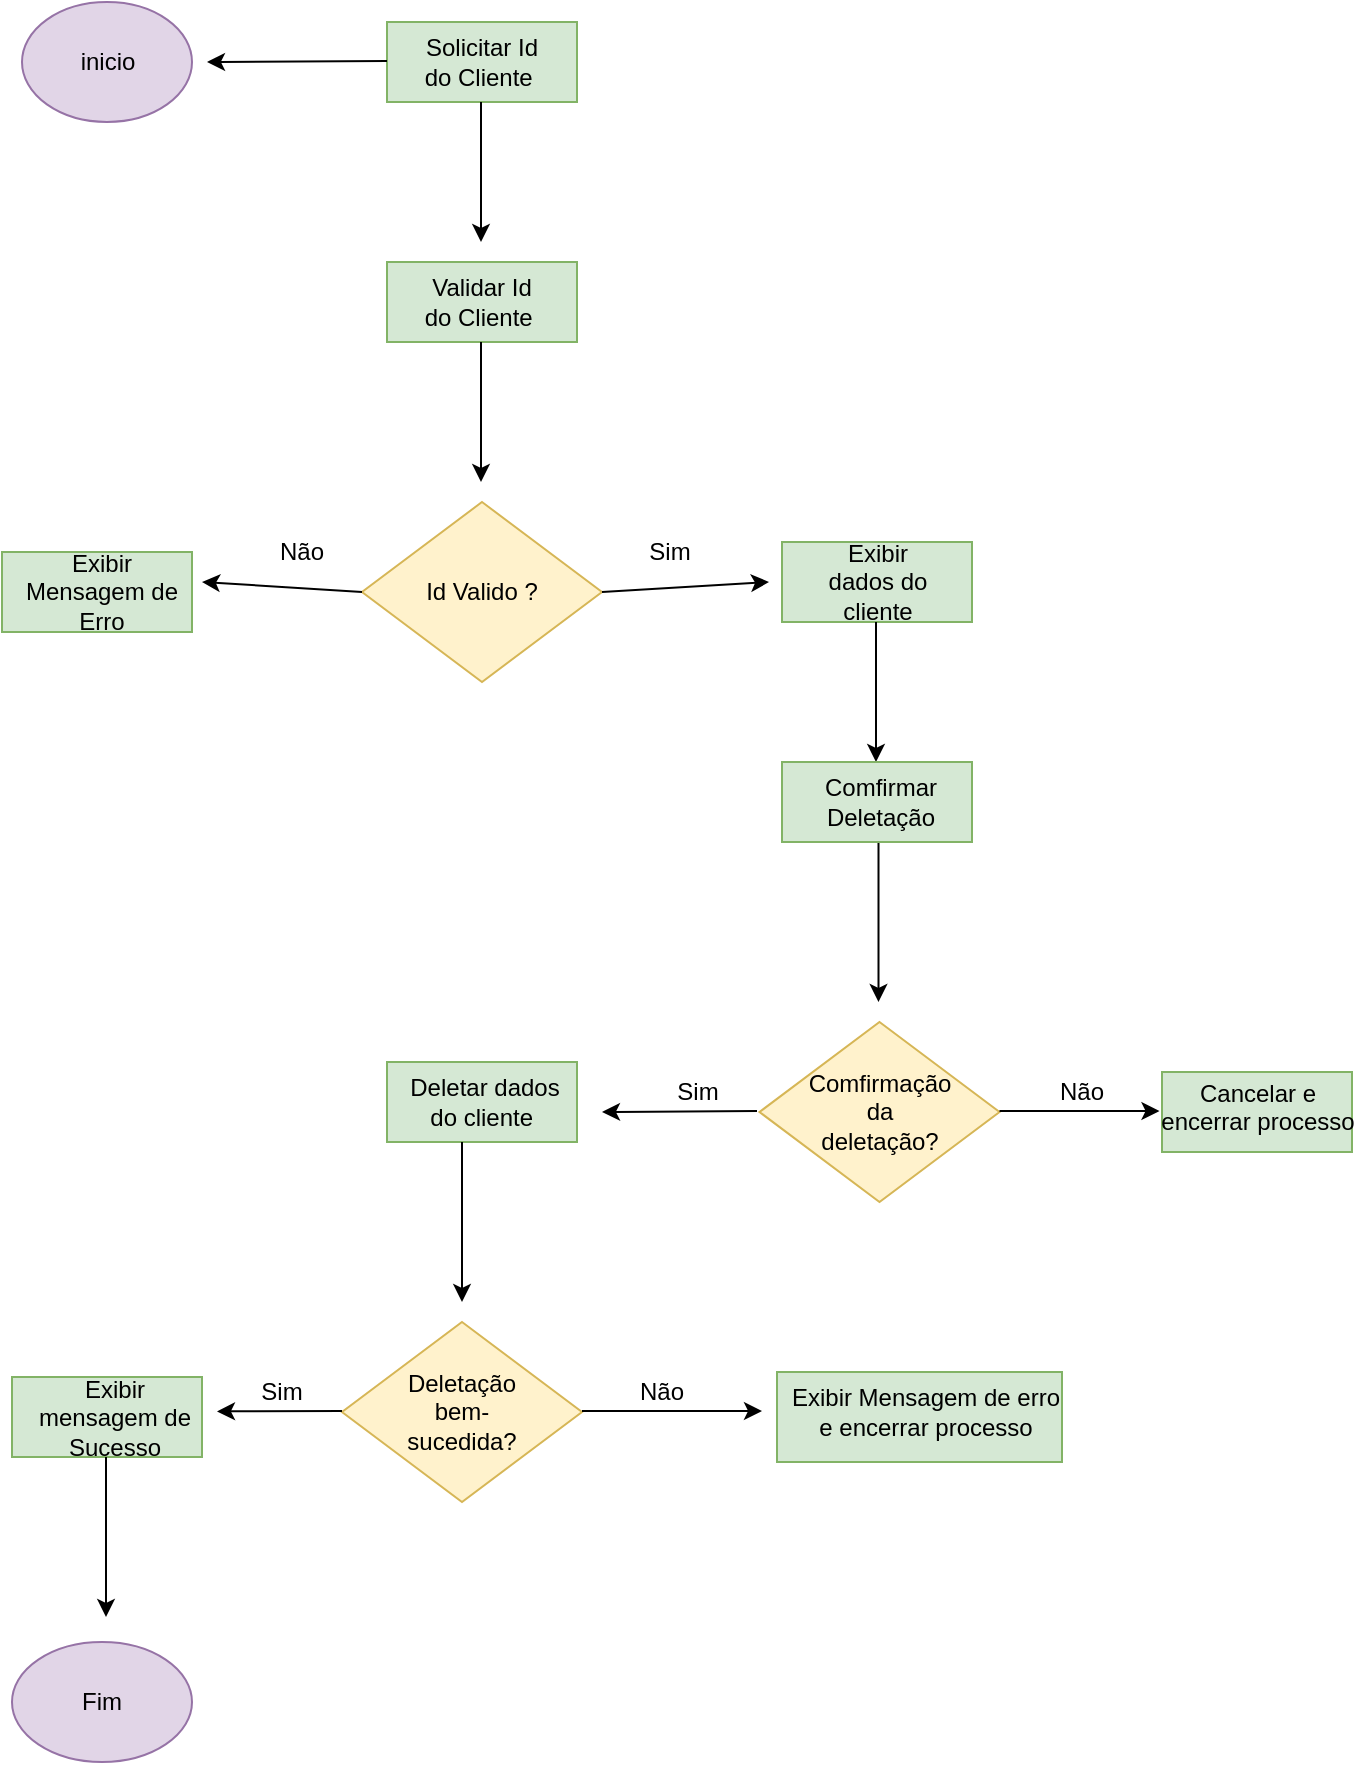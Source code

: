 <mxfile version="24.5.5" type="device" pages="4">
  <diagram id="ZhM85tqDlgtKYZ8MYT5-" name="Deletar Cadastro">
    <mxGraphModel dx="1434" dy="1951" grid="1" gridSize="10" guides="1" tooltips="1" connect="1" arrows="1" fold="1" page="1" pageScale="1" pageWidth="827" pageHeight="1169" math="0" shadow="0">
      <root>
        <mxCell id="0" />
        <mxCell id="1" parent="0" />
        <mxCell id="A1fCGlSLNSyYVTEeg8kQ-1" value="" style="rounded=0;whiteSpace=wrap;html=1;fillColor=#d5e8d4;strokeColor=#82b366;" parent="1" vertex="1">
          <mxGeometry x="302.5" width="95" height="40" as="geometry" />
        </mxCell>
        <mxCell id="A1fCGlSLNSyYVTEeg8kQ-2" value="Solicitar Id do Cliente&amp;nbsp;" style="text;html=1;align=center;verticalAlign=middle;whiteSpace=wrap;rounded=0;" parent="1" vertex="1">
          <mxGeometry x="320" y="5" width="60" height="30" as="geometry" />
        </mxCell>
        <mxCell id="A1fCGlSLNSyYVTEeg8kQ-3" value="" style="rounded=0;whiteSpace=wrap;html=1;fillColor=#d5e8d4;strokeColor=#82b366;" parent="1" vertex="1">
          <mxGeometry x="302.5" y="120" width="95" height="40" as="geometry" />
        </mxCell>
        <mxCell id="A1fCGlSLNSyYVTEeg8kQ-4" value="Validar Id do Cliente&amp;nbsp;" style="text;html=1;align=center;verticalAlign=middle;whiteSpace=wrap;rounded=0;" parent="1" vertex="1">
          <mxGeometry x="320" y="125" width="60" height="30" as="geometry" />
        </mxCell>
        <mxCell id="A1fCGlSLNSyYVTEeg8kQ-5" value="" style="endArrow=classic;html=1;rounded=0;" parent="1" edge="1">
          <mxGeometry width="50" height="50" relative="1" as="geometry">
            <mxPoint x="349.5" y="40" as="sourcePoint" />
            <mxPoint x="349.5" y="110" as="targetPoint" />
          </mxGeometry>
        </mxCell>
        <mxCell id="A1fCGlSLNSyYVTEeg8kQ-6" value="" style="endArrow=classic;html=1;rounded=0;" parent="1" edge="1">
          <mxGeometry width="50" height="50" relative="1" as="geometry">
            <mxPoint x="349.5" y="160" as="sourcePoint" />
            <mxPoint x="349.5" y="230" as="targetPoint" />
          </mxGeometry>
        </mxCell>
        <mxCell id="A1fCGlSLNSyYVTEeg8kQ-7" value="" style="rhombus;whiteSpace=wrap;html=1;fillColor=#fff2cc;strokeColor=#d6b656;" parent="1" vertex="1">
          <mxGeometry x="290" y="240" width="120" height="90" as="geometry" />
        </mxCell>
        <mxCell id="A1fCGlSLNSyYVTEeg8kQ-8" value="Id Valido ?" style="text;html=1;align=center;verticalAlign=middle;whiteSpace=wrap;rounded=0;" parent="1" vertex="1">
          <mxGeometry x="320" y="270" width="60" height="30" as="geometry" />
        </mxCell>
        <mxCell id="A1fCGlSLNSyYVTEeg8kQ-9" value="" style="endArrow=classic;html=1;rounded=0;exitX=1;exitY=0.5;exitDx=0;exitDy=0;" parent="1" source="A1fCGlSLNSyYVTEeg8kQ-7" edge="1">
          <mxGeometry width="50" height="50" relative="1" as="geometry">
            <mxPoint x="423.5" y="280" as="sourcePoint" />
            <mxPoint x="493.5" y="280" as="targetPoint" />
          </mxGeometry>
        </mxCell>
        <mxCell id="A1fCGlSLNSyYVTEeg8kQ-10" value="" style="endArrow=classic;html=1;rounded=0;exitX=0;exitY=0.5;exitDx=0;exitDy=0;" parent="1" source="A1fCGlSLNSyYVTEeg8kQ-7" edge="1">
          <mxGeometry width="50" height="50" relative="1" as="geometry">
            <mxPoint x="280" y="280.19" as="sourcePoint" />
            <mxPoint x="210" y="280" as="targetPoint" />
          </mxGeometry>
        </mxCell>
        <mxCell id="A1fCGlSLNSyYVTEeg8kQ-11" value="Sim" style="text;html=1;align=center;verticalAlign=middle;whiteSpace=wrap;rounded=0;" parent="1" vertex="1">
          <mxGeometry x="414" y="250" width="60" height="30" as="geometry" />
        </mxCell>
        <mxCell id="A1fCGlSLNSyYVTEeg8kQ-12" value="Não" style="text;html=1;align=center;verticalAlign=middle;whiteSpace=wrap;rounded=0;" parent="1" vertex="1">
          <mxGeometry x="230" y="250" width="60" height="30" as="geometry" />
        </mxCell>
        <mxCell id="A1fCGlSLNSyYVTEeg8kQ-13" value="" style="rounded=0;whiteSpace=wrap;html=1;fillColor=#d5e8d4;strokeColor=#82b366;" parent="1" vertex="1">
          <mxGeometry x="500" y="260" width="95" height="40" as="geometry" />
        </mxCell>
        <mxCell id="A1fCGlSLNSyYVTEeg8kQ-14" value="" style="rounded=0;whiteSpace=wrap;html=1;fillColor=#d5e8d4;strokeColor=#82b366;" parent="1" vertex="1">
          <mxGeometry x="110" y="265" width="95" height="40" as="geometry" />
        </mxCell>
        <mxCell id="A1fCGlSLNSyYVTEeg8kQ-15" value="&lt;span style=&quot;color: rgba(0, 0, 0, 0); font-family: monospace; font-size: 0px; text-align: start; text-wrap: nowrap;&quot;&gt;%3CmxGraphModel%3E%3Croot%3E%3CmxCell%20id%3D%220%22%2F%3E%3CmxCell%20id%3D%221%22%20parent%3D%220%22%2F%3E%3CmxCell%20id%3D%222%22%20value%3D%22%22%20style%3D%22rounded%3D0%3BwhiteSpace%3Dwrap%3Bhtml%3D1%3BfillColor%3D%23d5e8d4%3BstrokeColor%3D%2382b366%3B%22%20vertex%3D%221%22%20parent%3D%221%22%3E%3CmxGeometry%20x%3D%22302.5%22%20width%3D%2295%22%20height%3D%2240%22%20as%3D%22geometry%22%2F%3E%3C%2FmxCell%3E%3CmxCell%20id%3D%223%22%20value%3D%22Inicio%20do%20Cadastramento%22%20style%3D%22text%3Bhtml%3D1%3Balign%3Dcenter%3BverticalAlign%3Dmiddle%3BwhiteSpace%3Dwrap%3Brounded%3D0%3B%22%20vertex%3D%221%22%20parent%3D%221%22%3E%3CmxGeometry%20x%3D%22320%22%20y%3D%225%22%20width%3D%2260%22%20height%3D%2230%22%20as%3D%22geometry%22%2F%3E%3C%2FmxCell%3E%3CmxCell%20id%3D%224%22%20value%3D%22%22%20style%3D%22rounded%3D0%3BwhiteSpace%3Dwrap%3Bhtml%3D1%3BfillColor%3D%23d5e8d4%3BstrokeColor%3D%2382b366%3B%22%20vertex%3D%221%22%20parent%3D%221%22%3E%3CmxGeometry%20x%3D%22302.5%22%20y%3D%22120%22%20width%3D%2295%22%20height%3D%2240%22%20as%3D%22geometry%22%2F%3E%3C%2FmxCell%3E%3CmxCell%20id%3D%225%22%20value%3D%22Capta%C3%A7%C3%A3o%20de%20Dados%26amp%3Bnbsp%3B%22%20style%3D%22text%3Bhtml%3D1%3Balign%3Dcenter%3BverticalAlign%3Dmiddle%3BwhiteSpace%3Dwrap%3Brounded%3D0%3B%22%20vertex%3D%221%22%20parent%3D%221%22%3E%3CmxGeometry%20x%3D%22320%22%20y%3D%22125%22%20width%3D%2260%22%20height%3D%2230%22%20as%3D%22geometry%22%2F%3E%3C%2FmxCell%3E%3CmxCell%20id%3D%226%22%20value%3D%22%22%20style%3D%22endArrow%3Dclassic%3Bhtml%3D1%3Brounded%3D0%3B%22%20edge%3D%221%22%20parent%3D%221%22%3E%3CmxGeometry%20width%3D%2250%22%20height%3D%2250%22%20relative%3D%221%22%20as%3D%22geometry%22%3E%3CmxPoint%20x%3D%22349.5%22%20y%3D%2240%22%20as%3D%22sourcePoint%22%2F%3E%3CmxPoint%20x%3D%22349.5%22%20y%3D%22110%22%20as%3D%22targetPoint%22%2F%3E%3C%2FmxGeometry%3E%3C%2FmxCell%3E%3CmxCell%20id%3D%227%22%20value%3D%22%22%20style%3D%22endArrow%3Dclassic%3Bhtml%3D1%3Brounded%3D0%3B%22%20edge%3D%221%22%20parent%3D%221%22%3E%3CmxGeometry%20width%3D%2250%22%20height%3D%2250%22%20relative%3D%221%22%20as%3D%22geometry%22%3E%3CmxPoint%20x%3D%22349.5%22%20y%3D%22160%22%20as%3D%22sourcePoint%22%2F%3E%3CmxPoint%20x%3D%22349.5%22%20y%3D%22230%22%20as%3D%22targetPoint%22%2F%3E%3C%2FmxGeometry%3E%3C%2FmxCell%3E%3CmxCell%20id%3D%228%22%20value%3D%22%22%20style%3D%22rhombus%3BwhiteSpace%3Dwrap%3Bhtml%3D1%3BfillColor%3D%23fff2cc%3BstrokeColor%3D%23d6b656%3B%22%20vertex%3D%221%22%20parent%3D%221%22%3E%3CmxGeometry%20x%3D%22290%22%20y%3D%22240%22%20width%3D%22120%22%20height%3D%2290%22%20as%3D%22geometry%22%2F%3E%3C%2FmxCell%3E%3CmxCell%20id%3D%229%22%20value%3D%22Verifica%C3%A7%C3%A3o%20de%20Dados%26amp%3Bnbsp%3B%22%20style%3D%22text%3Bhtml%3D1%3Balign%3Dcenter%3BverticalAlign%3Dmiddle%3BwhiteSpace%3Dwrap%3Brounded%3D0%3B%22%20vertex%3D%221%22%20parent%3D%221%22%3E%3CmxGeometry%20x%3D%22320%22%20y%3D%22270%22%20width%3D%2260%22%20height%3D%2230%22%20as%3D%22geometry%22%2F%3E%3C%2FmxCell%3E%3CmxCell%20id%3D%2210%22%20value%3D%22%22%20style%3D%22endArrow%3Dclassic%3Bhtml%3D1%3Brounded%3D0%3BexitX%3D1%3BexitY%3D0.5%3BexitDx%3D0%3BexitDy%3D0%3B%22%20edge%3D%221%22%20source%3D%228%22%20parent%3D%221%22%3E%3CmxGeometry%20width%3D%2250%22%20height%3D%2250%22%20relative%3D%221%22%20as%3D%22geometry%22%3E%3CmxPoint%20x%3D%22423.5%22%20y%3D%22280%22%20as%3D%22sourcePoint%22%2F%3E%3CmxPoint%20x%3D%22493.5%22%20y%3D%22280%22%20as%3D%22targetPoint%22%2F%3E%3C%2FmxGeometry%3E%3C%2FmxCell%3E%3CmxCell%20id%3D%2211%22%20value%3D%22%22%20style%3D%22endArrow%3Dclassic%3Bhtml%3D1%3Brounded%3D0%3BexitX%3D0%3BexitY%3D0.5%3BexitDx%3D0%3BexitDy%3D0%3B%22%20edge%3D%221%22%20source%3D%228%22%20parent%3D%221%22%3E%3CmxGeometry%20width%3D%2250%22%20height%3D%2250%22%20relative%3D%221%22%20as%3D%22geometry%22%3E%3CmxPoint%20x%3D%22280%22%20y%3D%22280.19%22%20as%3D%22sourcePoint%22%2F%3E%3CmxPoint%20x%3D%22210%22%20y%3D%22280%22%20as%3D%22targetPoint%22%2F%3E%3C%2FmxGeometry%3E%3C%2FmxCell%3E%3CmxCell%20id%3D%2212%22%20value%3D%22Corre%C3%A7%C3%A3o%20de%20dados%22%20style%3D%22text%3Bhtml%3D1%3Balign%3Dcenter%3BverticalAlign%3Dmiddle%3BwhiteSpace%3Dwrap%3Brounded%3D0%3B%22%20vertex%3D%221%22%20parent%3D%221%22%3E%3CmxGeometry%20x%3D%22414%22%20y%3D%22250%22%20width%3D%2260%22%20height%3D%2230%22%20as%3D%22geometry%22%2F%3E%3C%2FmxCell%3E%3CmxCell%20id%3D%2213%22%20value%3D%22dados%20Invalidos%22%20style%3D%22text%3Bhtml%3D1%3Balign%3Dcenter%3BverticalAlign%3Dmiddle%3BwhiteSpace%3Dwrap%3Brounded%3D0%3B%22%20vertex%3D%221%22%20parent%3D%221%22%3E%3CmxGeometry%20x%3D%22230%22%20y%3D%22250%22%20width%3D%2260%22%20height%3D%2230%22%20as%3D%22geometry%22%2F%3E%3C%2FmxCell%3E%3CmxCell%20id%3D%2214%22%20value%3D%22%22%20style%3D%22rounded%3D0%3BwhiteSpace%3Dwrap%3Bhtml%3D1%3BfillColor%3D%23d5e8d4%3BstrokeColor%3D%2382b366%3B%22%20vertex%3D%221%22%20parent%3D%221%22%3E%3CmxGeometry%20x%3D%22500%22%20y%3D%22260%22%20width%3D%2295%22%20height%3D%2240%22%20as%3D%22geometry%22%2F%3E%3C%2FmxCell%3E%3CmxCell%20id%3D%2215%22%20value%3D%22%22%20style%3D%22rounded%3D0%3BwhiteSpace%3Dwrap%3Bhtml%3D1%3BfillColor%3D%23d5e8d4%3BstrokeColor%3D%2382b366%3B%22%20vertex%3D%221%22%20parent%3D%221%22%3E%3CmxGeometry%20x%3D%22110%22%20y%3D%22265%22%20width%3D%2295%22%20height%3D%2240%22%20as%3D%22geometry%22%2F%3E%3C%2FmxCell%3E%3CmxCell%20id%3D%2216%22%20value%3D%22Recep%C3%A7%C3%A3o%20de%20dados%22%20style%3D%22text%3Bhtml%3D1%3Balign%3Dcenter%3BverticalAlign%3Dmiddle%3BwhiteSpace%3Dwrap%3Brounded%3D0%3B%22%20vertex%3D%221%22%20parent%3D%221%22%3E%3CmxGeometry%20x%3D%22517.5%22%20y%3D%22265%22%20width%3D%2260%22%20height%3D%2230%22%20as%3D%22geometry%22%2F%3E%3C%2FmxCell%3E%3CmxCell%20id%3D%2217%22%20value%3D%22Corre%C3%A7%C3%A3o%20de%20Dados%22%20style%3D%22text%3Bhtml%3D1%3Balign%3Dcenter%3BverticalAlign%3Dmiddle%3BwhiteSpace%3Dwrap%3Brounded%3D0%3B%22%20vertex%3D%221%22%20parent%3D%221%22%3E%3CmxGeometry%20x%3D%22115%22%20y%3D%22270%22%20width%3D%2290%22%20height%3D%2230%22%20as%3D%22geometry%22%2F%3E%3C%2FmxCell%3E%3CmxCell%20id%3D%2218%22%20value%3D%22%22%20style%3D%22endArrow%3Dclassic%3Bhtml%3D1%3Brounded%3D0%3B%22%20edge%3D%221%22%20parent%3D%221%22%3E%3CmxGeometry%20width%3D%2250%22%20height%3D%2250%22%20relative%3D%221%22%20as%3D%22geometry%22%3E%3CmxPoint%20x%3D%22547%22%20y%3D%22300%22%20as%3D%22sourcePoint%22%2F%3E%3CmxPoint%20x%3D%22547%22%20y%3D%22370%22%20as%3D%22targetPoint%22%2F%3E%3C%2FmxGeometry%3E%3C%2FmxCell%3E%3CmxCell%20id%3D%2219%22%20value%3D%22Corte%20de%20Tecido%22%20style%3D%22text%3Bhtml%3D1%3Balign%3Dcenter%3BverticalAlign%3Dmiddle%3BwhiteSpace%3Dwrap%3Brounded%3D0%3B%22%20vertex%3D%221%22%20parent%3D%221%22%3E%3CmxGeometry%20x%3D%22517.5%22%20y%3D%22400%22%20width%3D%2260%22%20height%3D%2230%22%20as%3D%22geometry%22%2F%3E%3C%2FmxCell%3E%3CmxCell%20id%3D%2220%22%20value%3D%22%22%20style%3D%22rhombus%3BwhiteSpace%3Dwrap%3Bhtml%3D1%3BfillColor%3D%23fff2cc%3BstrokeColor%3D%23d6b656%3B%22%20vertex%3D%221%22%20parent%3D%221%22%3E%3CmxGeometry%20x%3D%22487.5%22%20y%3D%22370%22%20width%3D%22120%22%20height%3D%2290%22%20as%3D%22geometry%22%2F%3E%3C%2FmxCell%3E%3CmxCell%20id%3D%2221%22%20value%3D%22Consulta%20de%20Dados%20Existentes%26amp%3Bnbsp%3B%22%20style%3D%22text%3Bhtml%3D1%3Balign%3Dcenter%3BverticalAlign%3Dmiddle%3BwhiteSpace%3Dwrap%3Brounded%3D0%3B%22%20vertex%3D%221%22%20parent%3D%221%22%3E%3CmxGeometry%20x%3D%22517.5%22%20y%3D%22400%22%20width%3D%2260%22%20height%3D%2230%22%20as%3D%22geometry%22%2F%3E%3C%2FmxCell%3E%3CmxCell%20id%3D%2222%22%20value%3D%22%22%20style%3D%22endArrow%3Dclassic%3Bhtml%3D1%3Brounded%3D0%3BexitX%3D0.25%3BexitY%3D1%3BexitDx%3D0%3BexitDy%3D0%3B%22%20edge%3D%221%22%20parent%3D%221%22%3E%3CmxGeometry%20width%3D%2250%22%20height%3D%2250%22%20relative%3D%221%22%20as%3D%22geometry%22%3E%3CmxPoint%20x%3D%22487.5%22%20y%3D%22414.5%22%20as%3D%22sourcePoint%22%2F%3E%3CmxPoint%20x%3D%22487.5%22%20y%3D%22414.5%22%20as%3D%22targetPoint%22%2F%3E%3C%2FmxGeometry%3E%3C%2FmxCell%3E%3CmxCell%20id%3D%2223%22%20value%3D%22%22%20style%3D%22endArrow%3Dclassic%3Bhtml%3D1%3Brounded%3D0%3B%22%20edge%3D%221%22%20parent%3D%221%22%3E%3CmxGeometry%20width%3D%2250%22%20height%3D%2250%22%20relative%3D%221%22%20as%3D%22geometry%22%3E%3CmxPoint%20x%3D%22487.5%22%20y%3D%22414.5%22%20as%3D%22sourcePoint%22%2F%3E%3CmxPoint%20x%3D%22417.5%22%20y%3D%22414.5%22%20as%3D%22targetPoint%22%2F%3E%3C%2FmxGeometry%3E%3C%2FmxCell%3E%3CmxCell%20id%3D%2224%22%20value%3D%22Cliente%20j%C3%A1%20Cadastrado%22%20style%3D%22text%3Bhtml%3D1%3Balign%3Dcenter%3BverticalAlign%3Dmiddle%3BwhiteSpace%3Dwrap%3Brounded%3D0%3B%22%20vertex%3D%221%22%20parent%3D%221%22%3E%3CmxGeometry%20x%3D%22427.5%22%20y%3D%22380%22%20width%3D%2260%22%20height%3D%2230%22%20as%3D%22geometry%22%2F%3E%3C%2FmxCell%3E%3CmxCell%20id%3D%2225%22%20value%3D%22%22%20style%3D%22rounded%3D0%3BwhiteSpace%3Dwrap%3Bhtml%3D1%3BfillColor%3D%23d5e8d4%3BstrokeColor%3D%2382b366%3B%22%20vertex%3D%221%22%20parent%3D%221%22%3E%3CmxGeometry%20x%3D%22320%22%20y%3D%22395%22%20width%3D%2295%22%20height%3D%2240%22%20as%3D%22geometry%22%2F%3E%3C%2FmxCell%3E%3CmxCell%20id%3D%2226%22%20value%3D%22Atualizar%20Dados%26amp%3Bnbsp%3B%22%20style%3D%22text%3Bhtml%3D1%3Balign%3Dcenter%3BverticalAlign%3Dmiddle%3BwhiteSpace%3Dwrap%3Brounded%3D0%3B%22%20vertex%3D%221%22%20parent%3D%221%22%3E%3CmxGeometry%20x%3D%22337.5%22%20y%3D%22400%22%20width%3D%2260%22%20height%3D%2230%22%20as%3D%22geometry%22%2F%3E%3C%2FmxCell%3E%3CmxCell%20id%3D%2227%22%20value%3D%22%22%20style%3D%22endArrow%3Dclassic%3Bhtml%3D1%3Brounded%3D0%3B%22%20edge%3D%221%22%20parent%3D%221%22%3E%3CmxGeometry%20width%3D%2250%22%20height%3D%2250%22%20relative%3D%221%22%20as%3D%22geometry%22%3E%3CmxPoint%20x%3D%22607.5%22%20y%3D%22414.5%22%20as%3D%22sourcePoint%22%2F%3E%3CmxPoint%20x%3D%22687.5%22%20y%3D%22414.5%22%20as%3D%22targetPoint%22%2F%3E%3C%2FmxGeometry%3E%3C%2FmxCell%3E%3CmxCell%20id%3D%2228%22%20value%3D%22Cliente%20n%C3%A3o%20cadastrado%22%20style%3D%22text%3Bhtml%3D1%3Balign%3Dcenter%3BverticalAlign%3Dmiddle%3BwhiteSpace%3Dwrap%3Brounded%3D0%3B%22%20vertex%3D%221%22%20parent%3D%221%22%3E%3CmxGeometry%20x%3D%22597.5%22%20y%3D%22380%22%20width%3D%2292.5%22%20height%3D%2230%22%20as%3D%22geometry%22%2F%3E%3C%2FmxCell%3E%3CmxCell%20id%3D%2229%22%20value%3D%22%22%20style%3D%22rounded%3D0%3BwhiteSpace%3Dwrap%3Bhtml%3D1%3BfillColor%3D%23d5e8d4%3BstrokeColor%3D%2382b366%3B%22%20vertex%3D%221%22%20parent%3D%221%22%3E%3CmxGeometry%20x%3D%22690%22%20y%3D%22400%22%20width%3D%2295%22%20height%3D%2240%22%20as%3D%22geometry%22%2F%3E%3C%2FmxCell%3E%3CmxCell%20id%3D%2230%22%20value%3D%22Cadastrar%20Cliente%26amp%3Bnbsp%3B%22%20style%3D%22text%3Bhtml%3D1%3Balign%3Dcenter%3BverticalAlign%3Dmiddle%3BwhiteSpace%3Dwrap%3Brounded%3D0%3B%22%20vertex%3D%221%22%20parent%3D%221%22%3E%3CmxGeometry%20x%3D%22707.5%22%20y%3D%22405%22%20width%3D%2260%22%20height%3D%2230%22%20as%3D%22geometry%22%2F%3E%3C%2FmxCell%3E%3CmxCell%20id%3D%2231%22%20value%3D%22%22%20style%3D%22endArrow%3Dclassic%3Bhtml%3D1%3Brounded%3D0%3B%22%20edge%3D%221%22%20parent%3D%221%22%3E%3CmxGeometry%20width%3D%2250%22%20height%3D%2250%22%20relative%3D%221%22%20as%3D%22geometry%22%3E%3CmxPoint%20x%3D%22360%22%20y%3D%22435%22%20as%3D%22sourcePoint%22%2F%3E%3CmxPoint%20x%3D%22360%22%20y%3D%22505%22%20as%3D%22targetPoint%22%2F%3E%3C%2FmxGeometry%3E%3C%2FmxCell%3E%3CmxCell%20id%3D%2232%22%20value%3D%22%22%20style%3D%22rounded%3D0%3BwhiteSpace%3Dwrap%3Bhtml%3D1%3BfillColor%3D%23d5e8d4%3BstrokeColor%3D%2382b366%3B%22%20vertex%3D%221%22%20parent%3D%221%22%3E%3CmxGeometry%20x%3D%22315%22%20y%3D%22510%22%20width%3D%2295%22%20height%3D%2240%22%20as%3D%22geometry%22%2F%3E%3C%2FmxCell%3E%3CmxCell%20id%3D%2233%22%20value%3D%22Comfirma%C3%A7%C3%A3o%20de%20Cadastro%26amp%3Bnbsp%3B%22%20style%3D%22text%3Bhtml%3D1%3Balign%3Dcenter%3BverticalAlign%3Dmiddle%3BwhiteSpace%3Dwrap%3Brounded%3D0%3B%22%20vertex%3D%221%22%20parent%3D%221%22%3E%3CmxGeometry%20x%3D%22332.5%22%20y%3D%22515%22%20width%3D%2260%22%20height%3D%2230%22%20as%3D%22geometry%22%2F%3E%3C%2FmxCell%3E%3CmxCell%20id%3D%2234%22%20value%3D%22%22%20style%3D%22endArrow%3Dclassic%3Bhtml%3D1%3Brounded%3D0%3B%22%20edge%3D%221%22%20parent%3D%221%22%3E%3CmxGeometry%20width%3D%2250%22%20height%3D%2250%22%20relative%3D%221%22%20as%3D%22geometry%22%3E%3CmxPoint%20x%3D%22362%22%20y%3D%22550%22%20as%3D%22sourcePoint%22%2F%3E%3CmxPoint%20x%3D%22362%22%20y%3D%22630%22%20as%3D%22targetPoint%22%2F%3E%3C%2FmxGeometry%3E%3C%2FmxCell%3E%3CmxCell%20id%3D%2235%22%20value%3D%22%22%20style%3D%22rounded%3D0%3BwhiteSpace%3Dwrap%3Bhtml%3D1%3BfillColor%3D%23d5e8d4%3BstrokeColor%3D%2382b366%3B%22%20vertex%3D%221%22%20parent%3D%221%22%3E%3CmxGeometry%20x%3D%22315%22%20y%3D%22640%22%20width%3D%2295%22%20height%3D%2240%22%20as%3D%22geometry%22%2F%3E%3C%2FmxCell%3E%3CmxCell%20id%3D%2236%22%20value%3D%22Registro%20de%20Atividades%22%20style%3D%22text%3Bhtml%3D1%3Balign%3Dcenter%3BverticalAlign%3Dmiddle%3BwhiteSpace%3Dwrap%3Brounded%3D0%3B%22%20vertex%3D%221%22%20parent%3D%221%22%3E%3CmxGeometry%20x%3D%22326.25%22%20y%3D%22645%22%20width%3D%2282.5%22%20height%3D%2230%22%20as%3D%22geometry%22%2F%3E%3C%2FmxCell%3E%3CmxCell%20id%3D%2237%22%20value%3D%22%22%20style%3D%22endArrow%3Dclassic%3Bhtml%3D1%3Brounded%3D0%3B%22%20edge%3D%221%22%20parent%3D%221%22%3E%3CmxGeometry%20width%3D%2250%22%20height%3D%2250%22%20relative%3D%221%22%20as%3D%22geometry%22%3E%3CmxPoint%20x%3D%22362%22%20y%3D%22680%22%20as%3D%22sourcePoint%22%2F%3E%3CmxPoint%20x%3D%22362%22%20y%3D%22760%22%20as%3D%22targetPoint%22%2F%3E%3C%2FmxGeometry%3E%3C%2FmxCell%3E%3CmxCell%20id%3D%2238%22%20value%3D%22%22%20style%3D%22endArrow%3Dclassic%3Bhtml%3D1%3Brounded%3D0%3B%22%20edge%3D%221%22%20parent%3D%221%22%3E%3CmxGeometry%20width%3D%2250%22%20height%3D%2250%22%20relative%3D%221%22%20as%3D%22geometry%22%3E%3CmxPoint%20x%3D%22302.5%22%20y%3D%2219.5%22%20as%3D%22sourcePoint%22%2F%3E%3CmxPoint%20x%3D%22212.5%22%20y%3D%2220%22%20as%3D%22targetPoint%22%2F%3E%3C%2FmxGeometry%3E%3C%2FmxCell%3E%3CmxCell%20id%3D%2239%22%20value%3D%22%22%20style%3D%22ellipse%3BwhiteSpace%3Dwrap%3Bhtml%3D1%3BfillColor%3D%23e1d5e7%3BstrokeColor%3D%239673a6%3B%22%20vertex%3D%221%22%20parent%3D%221%22%3E%3CmxGeometry%20x%3D%22120%22%20y%3D%22-10%22%20width%3D%2285%22%20height%3D%2260%22%20as%3D%22geometry%22%2F%3E%3C%2FmxCell%3E%3CmxCell%20id%3D%2240%22%20value%3D%22inicio%22%20style%3D%22text%3Bhtml%3D1%3Balign%3Dcenter%3BverticalAlign%3Dmiddle%3BwhiteSpace%3Dwrap%3Brounded%3D0%3B%22%20vertex%3D%221%22%20parent%3D%221%22%3E%3CmxGeometry%20x%3D%22132.5%22%20y%3D%225%22%20width%3D%2260%22%20height%3D%2230%22%20as%3D%22geometry%22%2F%3E%3C%2FmxCell%3E%3CmxCell%20id%3D%2241%22%20value%3D%22%22%20style%3D%22ellipse%3BwhiteSpace%3Dwrap%3Bhtml%3D1%3BfillColor%3D%23e1d5e7%3BstrokeColor%3D%239673a6%3B%22%20vertex%3D%221%22%20parent%3D%221%22%3E%3CmxGeometry%20x%3D%22317.5%22%20y%3D%22770%22%20width%3D%2290%22%20height%3D%2260%22%20as%3D%22geometry%22%2F%3E%3C%2FmxCell%3E%3CmxCell%20id%3D%2242%22%20value%3D%22FIm%22%20style%3D%22text%3Bhtml%3D1%3Balign%3Dcenter%3BverticalAlign%3Dmiddle%3BwhiteSpace%3Dwrap%3Brounded%3D0%3B%22%20vertex%3D%221%22%20parent%3D%221%22%3E%3CmxGeometry%20x%3D%22332.5%22%20y%3D%22785%22%20width%3D%2260%22%20height%3D%2230%22%20as%3D%22geometry%22%2F%3E%3C%2FmxCell%3E%3C%2Froot%3E%3C%2FmxGraphModel%3Eolt&lt;/span&gt;" style="text;html=1;align=center;verticalAlign=middle;whiteSpace=wrap;rounded=0;" parent="1" vertex="1">
          <mxGeometry x="517.5" y="265" width="60" height="30" as="geometry" />
        </mxCell>
        <mxCell id="A1fCGlSLNSyYVTEeg8kQ-16" value="Exibir Mensagem de Erro" style="text;html=1;align=center;verticalAlign=middle;whiteSpace=wrap;rounded=0;" parent="1" vertex="1">
          <mxGeometry x="115" y="270" width="90" height="30" as="geometry" />
        </mxCell>
        <mxCell id="A1fCGlSLNSyYVTEeg8kQ-17" value="" style="endArrow=classic;html=1;rounded=0;" parent="1" edge="1">
          <mxGeometry width="50" height="50" relative="1" as="geometry">
            <mxPoint x="547" y="300" as="sourcePoint" />
            <mxPoint x="547" y="370" as="targetPoint" />
          </mxGeometry>
        </mxCell>
        <mxCell id="A1fCGlSLNSyYVTEeg8kQ-18" value="" style="rhombus;whiteSpace=wrap;html=1;fillColor=#fff2cc;strokeColor=#d6b656;" parent="1" vertex="1">
          <mxGeometry x="488.75" y="500" width="120" height="90" as="geometry" />
        </mxCell>
        <mxCell id="A1fCGlSLNSyYVTEeg8kQ-19" value="" style="endArrow=classic;html=1;rounded=0;exitX=0.25;exitY=1;exitDx=0;exitDy=0;" parent="1" edge="1">
          <mxGeometry width="50" height="50" relative="1" as="geometry">
            <mxPoint x="487.5" y="414.5" as="sourcePoint" />
            <mxPoint x="487.5" y="414.5" as="targetPoint" />
          </mxGeometry>
        </mxCell>
        <mxCell id="A1fCGlSLNSyYVTEeg8kQ-20" value="Comfirmação da deletação?" style="text;html=1;align=center;verticalAlign=middle;whiteSpace=wrap;rounded=0;" parent="1" vertex="1">
          <mxGeometry x="518.75" y="530" width="60" height="30" as="geometry" />
        </mxCell>
        <mxCell id="A1fCGlSLNSyYVTEeg8kQ-21" value="" style="rounded=0;whiteSpace=wrap;html=1;fillColor=#d5e8d4;strokeColor=#82b366;" parent="1" vertex="1">
          <mxGeometry x="302.5" y="520" width="95" height="40" as="geometry" />
        </mxCell>
        <mxCell id="A1fCGlSLNSyYVTEeg8kQ-22" value="" style="endArrow=classic;html=1;rounded=0;" parent="1" edge="1">
          <mxGeometry width="50" height="50" relative="1" as="geometry">
            <mxPoint x="608.75" y="544.5" as="sourcePoint" />
            <mxPoint x="688.75" y="544.5" as="targetPoint" />
          </mxGeometry>
        </mxCell>
        <mxCell id="A1fCGlSLNSyYVTEeg8kQ-23" value="Cliente não cadastrado" style="text;html=1;align=center;verticalAlign=middle;whiteSpace=wrap;rounded=0;" parent="1" vertex="1">
          <mxGeometry x="500" y="375" width="92.5" height="30" as="geometry" />
        </mxCell>
        <mxCell id="A1fCGlSLNSyYVTEeg8kQ-24" value="" style="rounded=0;whiteSpace=wrap;html=1;fillColor=#d5e8d4;strokeColor=#82b366;" parent="1" vertex="1">
          <mxGeometry x="690" y="525" width="95" height="40" as="geometry" />
        </mxCell>
        <mxCell id="A1fCGlSLNSyYVTEeg8kQ-25" value="Cancelar e encerrar processo&lt;div&gt;&lt;br&gt;&lt;/div&gt;" style="text;html=1;align=center;verticalAlign=middle;whiteSpace=wrap;rounded=0;" parent="1" vertex="1">
          <mxGeometry x="687.5" y="535" width="100" height="30" as="geometry" />
        </mxCell>
        <mxCell id="A1fCGlSLNSyYVTEeg8kQ-26" value="" style="endArrow=classic;html=1;rounded=0;" parent="1" edge="1">
          <mxGeometry width="50" height="50" relative="1" as="geometry">
            <mxPoint x="548.25" y="410" as="sourcePoint" />
            <mxPoint x="548.25" y="490" as="targetPoint" />
          </mxGeometry>
        </mxCell>
        <mxCell id="A1fCGlSLNSyYVTEeg8kQ-27" value="" style="endArrow=classic;html=1;rounded=0;" parent="1" edge="1">
          <mxGeometry width="50" height="50" relative="1" as="geometry">
            <mxPoint x="302.5" y="19.5" as="sourcePoint" />
            <mxPoint x="212.5" y="20" as="targetPoint" />
          </mxGeometry>
        </mxCell>
        <mxCell id="A1fCGlSLNSyYVTEeg8kQ-28" value="" style="ellipse;whiteSpace=wrap;html=1;fillColor=#e1d5e7;strokeColor=#9673a6;" parent="1" vertex="1">
          <mxGeometry x="120" y="-10" width="85" height="60" as="geometry" />
        </mxCell>
        <mxCell id="A1fCGlSLNSyYVTEeg8kQ-29" value="inicio" style="text;html=1;align=center;verticalAlign=middle;whiteSpace=wrap;rounded=0;" parent="1" vertex="1">
          <mxGeometry x="132.5" y="5" width="60" height="30" as="geometry" />
        </mxCell>
        <mxCell id="A1fCGlSLNSyYVTEeg8kQ-30" value="" style="ellipse;whiteSpace=wrap;html=1;fillColor=#e1d5e7;strokeColor=#9673a6;" parent="1" vertex="1">
          <mxGeometry x="115" y="810" width="90" height="60" as="geometry" />
        </mxCell>
        <mxCell id="A1fCGlSLNSyYVTEeg8kQ-31" value="Exibir dados do cliente" style="text;html=1;align=center;verticalAlign=middle;whiteSpace=wrap;rounded=0;" parent="1" vertex="1">
          <mxGeometry x="517.5" y="265" width="60" height="30" as="geometry" />
        </mxCell>
        <mxCell id="A1fCGlSLNSyYVTEeg8kQ-32" value="" style="rounded=0;whiteSpace=wrap;html=1;fillColor=#d5e8d4;strokeColor=#82b366;" parent="1" vertex="1">
          <mxGeometry x="500" y="370" width="95" height="40" as="geometry" />
        </mxCell>
        <mxCell id="A1fCGlSLNSyYVTEeg8kQ-33" value="Comfirmar Deletação" style="text;html=1;align=center;verticalAlign=middle;whiteSpace=wrap;rounded=0;" parent="1" vertex="1">
          <mxGeometry x="502.5" y="375" width="92.5" height="30" as="geometry" />
        </mxCell>
        <mxCell id="A1fCGlSLNSyYVTEeg8kQ-34" value="Não" style="text;html=1;align=center;verticalAlign=middle;whiteSpace=wrap;rounded=0;" parent="1" vertex="1">
          <mxGeometry x="620" y="520" width="60" height="30" as="geometry" />
        </mxCell>
        <mxCell id="A1fCGlSLNSyYVTEeg8kQ-35" value="" style="endArrow=classic;html=1;rounded=0;" parent="1" edge="1">
          <mxGeometry width="50" height="50" relative="1" as="geometry">
            <mxPoint x="487.5" y="544.5" as="sourcePoint" />
            <mxPoint x="410" y="545" as="targetPoint" />
          </mxGeometry>
        </mxCell>
        <mxCell id="A1fCGlSLNSyYVTEeg8kQ-36" value="Sim" style="text;html=1;align=center;verticalAlign=middle;whiteSpace=wrap;rounded=0;" parent="1" vertex="1">
          <mxGeometry x="427.5" y="520" width="60" height="30" as="geometry" />
        </mxCell>
        <mxCell id="A1fCGlSLNSyYVTEeg8kQ-37" value="Deletar dados do cliente&amp;nbsp;" style="text;html=1;align=center;verticalAlign=middle;whiteSpace=wrap;rounded=0;" parent="1" vertex="1">
          <mxGeometry x="305" y="525" width="92.5" height="30" as="geometry" />
        </mxCell>
        <mxCell id="A1fCGlSLNSyYVTEeg8kQ-38" value="" style="endArrow=classic;html=1;rounded=0;" parent="1" edge="1">
          <mxGeometry width="50" height="50" relative="1" as="geometry">
            <mxPoint x="340" y="560" as="sourcePoint" />
            <mxPoint x="340" y="640" as="targetPoint" />
          </mxGeometry>
        </mxCell>
        <mxCell id="A1fCGlSLNSyYVTEeg8kQ-39" value="" style="rhombus;whiteSpace=wrap;html=1;fillColor=#fff2cc;strokeColor=#d6b656;" parent="1" vertex="1">
          <mxGeometry x="280" y="650" width="120" height="90" as="geometry" />
        </mxCell>
        <mxCell id="A1fCGlSLNSyYVTEeg8kQ-40" value="Deletação bem-sucedida?" style="text;html=1;align=center;verticalAlign=middle;whiteSpace=wrap;rounded=0;" parent="1" vertex="1">
          <mxGeometry x="310" y="680" width="60" height="30" as="geometry" />
        </mxCell>
        <mxCell id="A1fCGlSLNSyYVTEeg8kQ-41" value="" style="endArrow=classic;html=1;rounded=0;" parent="1" edge="1">
          <mxGeometry width="50" height="50" relative="1" as="geometry">
            <mxPoint x="400" y="694.5" as="sourcePoint" />
            <mxPoint x="490" y="694.5" as="targetPoint" />
          </mxGeometry>
        </mxCell>
        <mxCell id="A1fCGlSLNSyYVTEeg8kQ-42" value="Não" style="text;html=1;align=center;verticalAlign=middle;whiteSpace=wrap;rounded=0;" parent="1" vertex="1">
          <mxGeometry x="410" y="670" width="60" height="30" as="geometry" />
        </mxCell>
        <mxCell id="A1fCGlSLNSyYVTEeg8kQ-43" value="" style="rounded=0;whiteSpace=wrap;html=1;fillColor=#d5e8d4;strokeColor=#82b366;" parent="1" vertex="1">
          <mxGeometry x="497.5" y="675" width="142.5" height="45" as="geometry" />
        </mxCell>
        <mxCell id="A1fCGlSLNSyYVTEeg8kQ-44" value="Exibir Mensagem de erro e encerrar processo" style="text;html=1;align=center;verticalAlign=middle;whiteSpace=wrap;rounded=0;" parent="1" vertex="1">
          <mxGeometry x="502.5" y="680" width="137.5" height="30" as="geometry" />
        </mxCell>
        <mxCell id="A1fCGlSLNSyYVTEeg8kQ-45" value="" style="endArrow=classic;html=1;rounded=0;" parent="1" edge="1">
          <mxGeometry width="50" height="50" relative="1" as="geometry">
            <mxPoint x="280" y="694.5" as="sourcePoint" />
            <mxPoint x="217.5" y="694.69" as="targetPoint" />
          </mxGeometry>
        </mxCell>
        <mxCell id="A1fCGlSLNSyYVTEeg8kQ-46" value="Deletar dados do cliente&amp;nbsp;" style="text;html=1;align=center;verticalAlign=middle;whiteSpace=wrap;rounded=0;" parent="1" vertex="1">
          <mxGeometry x="117.5" y="682.5" width="92.5" height="30" as="geometry" />
        </mxCell>
        <mxCell id="A1fCGlSLNSyYVTEeg8kQ-47" value="" style="rounded=0;whiteSpace=wrap;html=1;fillColor=#d5e8d4;strokeColor=#82b366;" parent="1" vertex="1">
          <mxGeometry x="115" y="677.5" width="95" height="40" as="geometry" />
        </mxCell>
        <mxCell id="A1fCGlSLNSyYVTEeg8kQ-48" value="Exibir mensagem de Sucesso" style="text;html=1;align=center;verticalAlign=middle;whiteSpace=wrap;rounded=0;" parent="1" vertex="1">
          <mxGeometry x="120" y="682.5" width="92.5" height="30" as="geometry" />
        </mxCell>
        <mxCell id="A1fCGlSLNSyYVTEeg8kQ-49" value="Sim" style="text;html=1;align=center;verticalAlign=middle;whiteSpace=wrap;rounded=0;" parent="1" vertex="1">
          <mxGeometry x="220" y="670" width="60" height="30" as="geometry" />
        </mxCell>
        <mxCell id="A1fCGlSLNSyYVTEeg8kQ-50" value="" style="endArrow=classic;html=1;rounded=0;" parent="1" edge="1">
          <mxGeometry width="50" height="50" relative="1" as="geometry">
            <mxPoint x="162" y="717.5" as="sourcePoint" />
            <mxPoint x="162" y="797.5" as="targetPoint" />
          </mxGeometry>
        </mxCell>
        <mxCell id="A1fCGlSLNSyYVTEeg8kQ-51" value="Fim" style="text;html=1;align=center;verticalAlign=middle;whiteSpace=wrap;rounded=0;" parent="1" vertex="1">
          <mxGeometry x="120" y="817.5" width="80" height="45" as="geometry" />
        </mxCell>
        <mxCell id="A1fCGlSLNSyYVTEeg8kQ-52" style="edgeStyle=orthogonalEdgeStyle;rounded=0;orthogonalLoop=1;jettySize=auto;html=1;exitX=0.5;exitY=1;exitDx=0;exitDy=0;" parent="1" source="A1fCGlSLNSyYVTEeg8kQ-51" target="A1fCGlSLNSyYVTEeg8kQ-51" edge="1">
          <mxGeometry relative="1" as="geometry" />
        </mxCell>
      </root>
    </mxGraphModel>
  </diagram>
  <diagram id="cUnpMUbk8K0Ot3EFci4I" name="Notificaçaõ ao cliente">
    <mxGraphModel dx="1434" dy="1951" grid="1" gridSize="10" guides="1" tooltips="1" connect="1" arrows="1" fold="1" page="1" pageScale="1" pageWidth="827" pageHeight="1169" math="0" shadow="0">
      <root>
        <mxCell id="0" />
        <mxCell id="1" parent="0" />
        <mxCell id="9U9EcaoJvpD9vKmyw7PU-1" value="" style="rounded=0;whiteSpace=wrap;html=1;fillColor=#d5e8d4;strokeColor=#82b366;" vertex="1" parent="1">
          <mxGeometry x="302.5" width="95" height="40" as="geometry" />
        </mxCell>
        <mxCell id="9U9EcaoJvpD9vKmyw7PU-2" value="Solicitar Id do Cliente&amp;nbsp;" style="text;html=1;align=center;verticalAlign=middle;whiteSpace=wrap;rounded=0;" vertex="1" parent="1">
          <mxGeometry x="320" y="5" width="60" height="30" as="geometry" />
        </mxCell>
        <mxCell id="9U9EcaoJvpD9vKmyw7PU-3" value="" style="rounded=0;whiteSpace=wrap;html=1;fillColor=#d5e8d4;strokeColor=#82b366;" vertex="1" parent="1">
          <mxGeometry x="302.5" y="120" width="95" height="40" as="geometry" />
        </mxCell>
        <mxCell id="9U9EcaoJvpD9vKmyw7PU-4" value="Validar Id do Cliente&amp;nbsp;" style="text;html=1;align=center;verticalAlign=middle;whiteSpace=wrap;rounded=0;" vertex="1" parent="1">
          <mxGeometry x="320" y="125" width="60" height="30" as="geometry" />
        </mxCell>
        <mxCell id="9U9EcaoJvpD9vKmyw7PU-5" value="" style="endArrow=classic;html=1;rounded=0;" edge="1" parent="1">
          <mxGeometry width="50" height="50" relative="1" as="geometry">
            <mxPoint x="349.5" y="40" as="sourcePoint" />
            <mxPoint x="349.5" y="110" as="targetPoint" />
          </mxGeometry>
        </mxCell>
        <mxCell id="9U9EcaoJvpD9vKmyw7PU-6" value="" style="endArrow=classic;html=1;rounded=0;" edge="1" parent="1">
          <mxGeometry width="50" height="50" relative="1" as="geometry">
            <mxPoint x="349.5" y="160" as="sourcePoint" />
            <mxPoint x="349.5" y="230" as="targetPoint" />
          </mxGeometry>
        </mxCell>
        <mxCell id="9U9EcaoJvpD9vKmyw7PU-7" value="" style="rhombus;whiteSpace=wrap;html=1;fillColor=#fff2cc;strokeColor=#d6b656;" vertex="1" parent="1">
          <mxGeometry x="290" y="240" width="120" height="90" as="geometry" />
        </mxCell>
        <mxCell id="9U9EcaoJvpD9vKmyw7PU-8" value="Id Valido ?" style="text;html=1;align=center;verticalAlign=middle;whiteSpace=wrap;rounded=0;" vertex="1" parent="1">
          <mxGeometry x="320" y="270" width="60" height="30" as="geometry" />
        </mxCell>
        <mxCell id="9U9EcaoJvpD9vKmyw7PU-9" value="" style="endArrow=classic;html=1;rounded=0;exitX=1;exitY=0.5;exitDx=0;exitDy=0;" edge="1" parent="1" source="9U9EcaoJvpD9vKmyw7PU-7">
          <mxGeometry width="50" height="50" relative="1" as="geometry">
            <mxPoint x="423.5" y="280" as="sourcePoint" />
            <mxPoint x="493.5" y="280" as="targetPoint" />
          </mxGeometry>
        </mxCell>
        <mxCell id="9U9EcaoJvpD9vKmyw7PU-10" value="" style="endArrow=classic;html=1;rounded=0;exitX=0;exitY=0.5;exitDx=0;exitDy=0;" edge="1" parent="1" source="9U9EcaoJvpD9vKmyw7PU-7">
          <mxGeometry width="50" height="50" relative="1" as="geometry">
            <mxPoint x="280" y="280.19" as="sourcePoint" />
            <mxPoint x="210" y="280" as="targetPoint" />
          </mxGeometry>
        </mxCell>
        <mxCell id="9U9EcaoJvpD9vKmyw7PU-11" value="Sim" style="text;html=1;align=center;verticalAlign=middle;whiteSpace=wrap;rounded=0;" vertex="1" parent="1">
          <mxGeometry x="414" y="250" width="60" height="30" as="geometry" />
        </mxCell>
        <mxCell id="9U9EcaoJvpD9vKmyw7PU-12" value="Não" style="text;html=1;align=center;verticalAlign=middle;whiteSpace=wrap;rounded=0;" vertex="1" parent="1">
          <mxGeometry x="230" y="250" width="60" height="30" as="geometry" />
        </mxCell>
        <mxCell id="9U9EcaoJvpD9vKmyw7PU-13" value="" style="rounded=0;whiteSpace=wrap;html=1;fillColor=#d5e8d4;strokeColor=#82b366;" vertex="1" parent="1">
          <mxGeometry x="500" y="260" width="95" height="40" as="geometry" />
        </mxCell>
        <mxCell id="9U9EcaoJvpD9vKmyw7PU-14" value="" style="rounded=0;whiteSpace=wrap;html=1;fillColor=#d5e8d4;strokeColor=#82b366;" vertex="1" parent="1">
          <mxGeometry x="110" y="265" width="95" height="40" as="geometry" />
        </mxCell>
        <mxCell id="9U9EcaoJvpD9vKmyw7PU-15" value="&lt;span style=&quot;color: rgba(0, 0, 0, 0); font-family: monospace; font-size: 0px; text-align: start; text-wrap: nowrap;&quot;&gt;%3CmxGraphModel%3E%3Croot%3E%3CmxCell%20id%3D%220%22%2F%3E%3CmxCell%20id%3D%221%22%20parent%3D%220%22%2F%3E%3CmxCell%20id%3D%222%22%20value%3D%22%22%20style%3D%22rounded%3D0%3BwhiteSpace%3Dwrap%3Bhtml%3D1%3BfillColor%3D%23d5e8d4%3BstrokeColor%3D%2382b366%3B%22%20vertex%3D%221%22%20parent%3D%221%22%3E%3CmxGeometry%20x%3D%22302.5%22%20width%3D%2295%22%20height%3D%2240%22%20as%3D%22geometry%22%2F%3E%3C%2FmxCell%3E%3CmxCell%20id%3D%223%22%20value%3D%22Inicio%20do%20Cadastramento%22%20style%3D%22text%3Bhtml%3D1%3Balign%3Dcenter%3BverticalAlign%3Dmiddle%3BwhiteSpace%3Dwrap%3Brounded%3D0%3B%22%20vertex%3D%221%22%20parent%3D%221%22%3E%3CmxGeometry%20x%3D%22320%22%20y%3D%225%22%20width%3D%2260%22%20height%3D%2230%22%20as%3D%22geometry%22%2F%3E%3C%2FmxCell%3E%3CmxCell%20id%3D%224%22%20value%3D%22%22%20style%3D%22rounded%3D0%3BwhiteSpace%3Dwrap%3Bhtml%3D1%3BfillColor%3D%23d5e8d4%3BstrokeColor%3D%2382b366%3B%22%20vertex%3D%221%22%20parent%3D%221%22%3E%3CmxGeometry%20x%3D%22302.5%22%20y%3D%22120%22%20width%3D%2295%22%20height%3D%2240%22%20as%3D%22geometry%22%2F%3E%3C%2FmxCell%3E%3CmxCell%20id%3D%225%22%20value%3D%22Capta%C3%A7%C3%A3o%20de%20Dados%26amp%3Bnbsp%3B%22%20style%3D%22text%3Bhtml%3D1%3Balign%3Dcenter%3BverticalAlign%3Dmiddle%3BwhiteSpace%3Dwrap%3Brounded%3D0%3B%22%20vertex%3D%221%22%20parent%3D%221%22%3E%3CmxGeometry%20x%3D%22320%22%20y%3D%22125%22%20width%3D%2260%22%20height%3D%2230%22%20as%3D%22geometry%22%2F%3E%3C%2FmxCell%3E%3CmxCell%20id%3D%226%22%20value%3D%22%22%20style%3D%22endArrow%3Dclassic%3Bhtml%3D1%3Brounded%3D0%3B%22%20edge%3D%221%22%20parent%3D%221%22%3E%3CmxGeometry%20width%3D%2250%22%20height%3D%2250%22%20relative%3D%221%22%20as%3D%22geometry%22%3E%3CmxPoint%20x%3D%22349.5%22%20y%3D%2240%22%20as%3D%22sourcePoint%22%2F%3E%3CmxPoint%20x%3D%22349.5%22%20y%3D%22110%22%20as%3D%22targetPoint%22%2F%3E%3C%2FmxGeometry%3E%3C%2FmxCell%3E%3CmxCell%20id%3D%227%22%20value%3D%22%22%20style%3D%22endArrow%3Dclassic%3Bhtml%3D1%3Brounded%3D0%3B%22%20edge%3D%221%22%20parent%3D%221%22%3E%3CmxGeometry%20width%3D%2250%22%20height%3D%2250%22%20relative%3D%221%22%20as%3D%22geometry%22%3E%3CmxPoint%20x%3D%22349.5%22%20y%3D%22160%22%20as%3D%22sourcePoint%22%2F%3E%3CmxPoint%20x%3D%22349.5%22%20y%3D%22230%22%20as%3D%22targetPoint%22%2F%3E%3C%2FmxGeometry%3E%3C%2FmxCell%3E%3CmxCell%20id%3D%228%22%20value%3D%22%22%20style%3D%22rhombus%3BwhiteSpace%3Dwrap%3Bhtml%3D1%3BfillColor%3D%23fff2cc%3BstrokeColor%3D%23d6b656%3B%22%20vertex%3D%221%22%20parent%3D%221%22%3E%3CmxGeometry%20x%3D%22290%22%20y%3D%22240%22%20width%3D%22120%22%20height%3D%2290%22%20as%3D%22geometry%22%2F%3E%3C%2FmxCell%3E%3CmxCell%20id%3D%229%22%20value%3D%22Verifica%C3%A7%C3%A3o%20de%20Dados%26amp%3Bnbsp%3B%22%20style%3D%22text%3Bhtml%3D1%3Balign%3Dcenter%3BverticalAlign%3Dmiddle%3BwhiteSpace%3Dwrap%3Brounded%3D0%3B%22%20vertex%3D%221%22%20parent%3D%221%22%3E%3CmxGeometry%20x%3D%22320%22%20y%3D%22270%22%20width%3D%2260%22%20height%3D%2230%22%20as%3D%22geometry%22%2F%3E%3C%2FmxCell%3E%3CmxCell%20id%3D%2210%22%20value%3D%22%22%20style%3D%22endArrow%3Dclassic%3Bhtml%3D1%3Brounded%3D0%3BexitX%3D1%3BexitY%3D0.5%3BexitDx%3D0%3BexitDy%3D0%3B%22%20edge%3D%221%22%20source%3D%228%22%20parent%3D%221%22%3E%3CmxGeometry%20width%3D%2250%22%20height%3D%2250%22%20relative%3D%221%22%20as%3D%22geometry%22%3E%3CmxPoint%20x%3D%22423.5%22%20y%3D%22280%22%20as%3D%22sourcePoint%22%2F%3E%3CmxPoint%20x%3D%22493.5%22%20y%3D%22280%22%20as%3D%22targetPoint%22%2F%3E%3C%2FmxGeometry%3E%3C%2FmxCell%3E%3CmxCell%20id%3D%2211%22%20value%3D%22%22%20style%3D%22endArrow%3Dclassic%3Bhtml%3D1%3Brounded%3D0%3BexitX%3D0%3BexitY%3D0.5%3BexitDx%3D0%3BexitDy%3D0%3B%22%20edge%3D%221%22%20source%3D%228%22%20parent%3D%221%22%3E%3CmxGeometry%20width%3D%2250%22%20height%3D%2250%22%20relative%3D%221%22%20as%3D%22geometry%22%3E%3CmxPoint%20x%3D%22280%22%20y%3D%22280.19%22%20as%3D%22sourcePoint%22%2F%3E%3CmxPoint%20x%3D%22210%22%20y%3D%22280%22%20as%3D%22targetPoint%22%2F%3E%3C%2FmxGeometry%3E%3C%2FmxCell%3E%3CmxCell%20id%3D%2212%22%20value%3D%22Corre%C3%A7%C3%A3o%20de%20dados%22%20style%3D%22text%3Bhtml%3D1%3Balign%3Dcenter%3BverticalAlign%3Dmiddle%3BwhiteSpace%3Dwrap%3Brounded%3D0%3B%22%20vertex%3D%221%22%20parent%3D%221%22%3E%3CmxGeometry%20x%3D%22414%22%20y%3D%22250%22%20width%3D%2260%22%20height%3D%2230%22%20as%3D%22geometry%22%2F%3E%3C%2FmxCell%3E%3CmxCell%20id%3D%2213%22%20value%3D%22dados%20Invalidos%22%20style%3D%22text%3Bhtml%3D1%3Balign%3Dcenter%3BverticalAlign%3Dmiddle%3BwhiteSpace%3Dwrap%3Brounded%3D0%3B%22%20vertex%3D%221%22%20parent%3D%221%22%3E%3CmxGeometry%20x%3D%22230%22%20y%3D%22250%22%20width%3D%2260%22%20height%3D%2230%22%20as%3D%22geometry%22%2F%3E%3C%2FmxCell%3E%3CmxCell%20id%3D%2214%22%20value%3D%22%22%20style%3D%22rounded%3D0%3BwhiteSpace%3Dwrap%3Bhtml%3D1%3BfillColor%3D%23d5e8d4%3BstrokeColor%3D%2382b366%3B%22%20vertex%3D%221%22%20parent%3D%221%22%3E%3CmxGeometry%20x%3D%22500%22%20y%3D%22260%22%20width%3D%2295%22%20height%3D%2240%22%20as%3D%22geometry%22%2F%3E%3C%2FmxCell%3E%3CmxCell%20id%3D%2215%22%20value%3D%22%22%20style%3D%22rounded%3D0%3BwhiteSpace%3Dwrap%3Bhtml%3D1%3BfillColor%3D%23d5e8d4%3BstrokeColor%3D%2382b366%3B%22%20vertex%3D%221%22%20parent%3D%221%22%3E%3CmxGeometry%20x%3D%22110%22%20y%3D%22265%22%20width%3D%2295%22%20height%3D%2240%22%20as%3D%22geometry%22%2F%3E%3C%2FmxCell%3E%3CmxCell%20id%3D%2216%22%20value%3D%22Recep%C3%A7%C3%A3o%20de%20dados%22%20style%3D%22text%3Bhtml%3D1%3Balign%3Dcenter%3BverticalAlign%3Dmiddle%3BwhiteSpace%3Dwrap%3Brounded%3D0%3B%22%20vertex%3D%221%22%20parent%3D%221%22%3E%3CmxGeometry%20x%3D%22517.5%22%20y%3D%22265%22%20width%3D%2260%22%20height%3D%2230%22%20as%3D%22geometry%22%2F%3E%3C%2FmxCell%3E%3CmxCell%20id%3D%2217%22%20value%3D%22Corre%C3%A7%C3%A3o%20de%20Dados%22%20style%3D%22text%3Bhtml%3D1%3Balign%3Dcenter%3BverticalAlign%3Dmiddle%3BwhiteSpace%3Dwrap%3Brounded%3D0%3B%22%20vertex%3D%221%22%20parent%3D%221%22%3E%3CmxGeometry%20x%3D%22115%22%20y%3D%22270%22%20width%3D%2290%22%20height%3D%2230%22%20as%3D%22geometry%22%2F%3E%3C%2FmxCell%3E%3CmxCell%20id%3D%2218%22%20value%3D%22%22%20style%3D%22endArrow%3Dclassic%3Bhtml%3D1%3Brounded%3D0%3B%22%20edge%3D%221%22%20parent%3D%221%22%3E%3CmxGeometry%20width%3D%2250%22%20height%3D%2250%22%20relative%3D%221%22%20as%3D%22geometry%22%3E%3CmxPoint%20x%3D%22547%22%20y%3D%22300%22%20as%3D%22sourcePoint%22%2F%3E%3CmxPoint%20x%3D%22547%22%20y%3D%22370%22%20as%3D%22targetPoint%22%2F%3E%3C%2FmxGeometry%3E%3C%2FmxCell%3E%3CmxCell%20id%3D%2219%22%20value%3D%22Corte%20de%20Tecido%22%20style%3D%22text%3Bhtml%3D1%3Balign%3Dcenter%3BverticalAlign%3Dmiddle%3BwhiteSpace%3Dwrap%3Brounded%3D0%3B%22%20vertex%3D%221%22%20parent%3D%221%22%3E%3CmxGeometry%20x%3D%22517.5%22%20y%3D%22400%22%20width%3D%2260%22%20height%3D%2230%22%20as%3D%22geometry%22%2F%3E%3C%2FmxCell%3E%3CmxCell%20id%3D%2220%22%20value%3D%22%22%20style%3D%22rhombus%3BwhiteSpace%3Dwrap%3Bhtml%3D1%3BfillColor%3D%23fff2cc%3BstrokeColor%3D%23d6b656%3B%22%20vertex%3D%221%22%20parent%3D%221%22%3E%3CmxGeometry%20x%3D%22487.5%22%20y%3D%22370%22%20width%3D%22120%22%20height%3D%2290%22%20as%3D%22geometry%22%2F%3E%3C%2FmxCell%3E%3CmxCell%20id%3D%2221%22%20value%3D%22Consulta%20de%20Dados%20Existentes%26amp%3Bnbsp%3B%22%20style%3D%22text%3Bhtml%3D1%3Balign%3Dcenter%3BverticalAlign%3Dmiddle%3BwhiteSpace%3Dwrap%3Brounded%3D0%3B%22%20vertex%3D%221%22%20parent%3D%221%22%3E%3CmxGeometry%20x%3D%22517.5%22%20y%3D%22400%22%20width%3D%2260%22%20height%3D%2230%22%20as%3D%22geometry%22%2F%3E%3C%2FmxCell%3E%3CmxCell%20id%3D%2222%22%20value%3D%22%22%20style%3D%22endArrow%3Dclassic%3Bhtml%3D1%3Brounded%3D0%3BexitX%3D0.25%3BexitY%3D1%3BexitDx%3D0%3BexitDy%3D0%3B%22%20edge%3D%221%22%20parent%3D%221%22%3E%3CmxGeometry%20width%3D%2250%22%20height%3D%2250%22%20relative%3D%221%22%20as%3D%22geometry%22%3E%3CmxPoint%20x%3D%22487.5%22%20y%3D%22414.5%22%20as%3D%22sourcePoint%22%2F%3E%3CmxPoint%20x%3D%22487.5%22%20y%3D%22414.5%22%20as%3D%22targetPoint%22%2F%3E%3C%2FmxGeometry%3E%3C%2FmxCell%3E%3CmxCell%20id%3D%2223%22%20value%3D%22%22%20style%3D%22endArrow%3Dclassic%3Bhtml%3D1%3Brounded%3D0%3B%22%20edge%3D%221%22%20parent%3D%221%22%3E%3CmxGeometry%20width%3D%2250%22%20height%3D%2250%22%20relative%3D%221%22%20as%3D%22geometry%22%3E%3CmxPoint%20x%3D%22487.5%22%20y%3D%22414.5%22%20as%3D%22sourcePoint%22%2F%3E%3CmxPoint%20x%3D%22417.5%22%20y%3D%22414.5%22%20as%3D%22targetPoint%22%2F%3E%3C%2FmxGeometry%3E%3C%2FmxCell%3E%3CmxCell%20id%3D%2224%22%20value%3D%22Cliente%20j%C3%A1%20Cadastrado%22%20style%3D%22text%3Bhtml%3D1%3Balign%3Dcenter%3BverticalAlign%3Dmiddle%3BwhiteSpace%3Dwrap%3Brounded%3D0%3B%22%20vertex%3D%221%22%20parent%3D%221%22%3E%3CmxGeometry%20x%3D%22427.5%22%20y%3D%22380%22%20width%3D%2260%22%20height%3D%2230%22%20as%3D%22geometry%22%2F%3E%3C%2FmxCell%3E%3CmxCell%20id%3D%2225%22%20value%3D%22%22%20style%3D%22rounded%3D0%3BwhiteSpace%3Dwrap%3Bhtml%3D1%3BfillColor%3D%23d5e8d4%3BstrokeColor%3D%2382b366%3B%22%20vertex%3D%221%22%20parent%3D%221%22%3E%3CmxGeometry%20x%3D%22320%22%20y%3D%22395%22%20width%3D%2295%22%20height%3D%2240%22%20as%3D%22geometry%22%2F%3E%3C%2FmxCell%3E%3CmxCell%20id%3D%2226%22%20value%3D%22Atualizar%20Dados%26amp%3Bnbsp%3B%22%20style%3D%22text%3Bhtml%3D1%3Balign%3Dcenter%3BverticalAlign%3Dmiddle%3BwhiteSpace%3Dwrap%3Brounded%3D0%3B%22%20vertex%3D%221%22%20parent%3D%221%22%3E%3CmxGeometry%20x%3D%22337.5%22%20y%3D%22400%22%20width%3D%2260%22%20height%3D%2230%22%20as%3D%22geometry%22%2F%3E%3C%2FmxCell%3E%3CmxCell%20id%3D%2227%22%20value%3D%22%22%20style%3D%22endArrow%3Dclassic%3Bhtml%3D1%3Brounded%3D0%3B%22%20edge%3D%221%22%20parent%3D%221%22%3E%3CmxGeometry%20width%3D%2250%22%20height%3D%2250%22%20relative%3D%221%22%20as%3D%22geometry%22%3E%3CmxPoint%20x%3D%22607.5%22%20y%3D%22414.5%22%20as%3D%22sourcePoint%22%2F%3E%3CmxPoint%20x%3D%22687.5%22%20y%3D%22414.5%22%20as%3D%22targetPoint%22%2F%3E%3C%2FmxGeometry%3E%3C%2FmxCell%3E%3CmxCell%20id%3D%2228%22%20value%3D%22Cliente%20n%C3%A3o%20cadastrado%22%20style%3D%22text%3Bhtml%3D1%3Balign%3Dcenter%3BverticalAlign%3Dmiddle%3BwhiteSpace%3Dwrap%3Brounded%3D0%3B%22%20vertex%3D%221%22%20parent%3D%221%22%3E%3CmxGeometry%20x%3D%22597.5%22%20y%3D%22380%22%20width%3D%2292.5%22%20height%3D%2230%22%20as%3D%22geometry%22%2F%3E%3C%2FmxCell%3E%3CmxCell%20id%3D%2229%22%20value%3D%22%22%20style%3D%22rounded%3D0%3BwhiteSpace%3Dwrap%3Bhtml%3D1%3BfillColor%3D%23d5e8d4%3BstrokeColor%3D%2382b366%3B%22%20vertex%3D%221%22%20parent%3D%221%22%3E%3CmxGeometry%20x%3D%22690%22%20y%3D%22400%22%20width%3D%2295%22%20height%3D%2240%22%20as%3D%22geometry%22%2F%3E%3C%2FmxCell%3E%3CmxCell%20id%3D%2230%22%20value%3D%22Cadastrar%20Cliente%26amp%3Bnbsp%3B%22%20style%3D%22text%3Bhtml%3D1%3Balign%3Dcenter%3BverticalAlign%3Dmiddle%3BwhiteSpace%3Dwrap%3Brounded%3D0%3B%22%20vertex%3D%221%22%20parent%3D%221%22%3E%3CmxGeometry%20x%3D%22707.5%22%20y%3D%22405%22%20width%3D%2260%22%20height%3D%2230%22%20as%3D%22geometry%22%2F%3E%3C%2FmxCell%3E%3CmxCell%20id%3D%2231%22%20value%3D%22%22%20style%3D%22endArrow%3Dclassic%3Bhtml%3D1%3Brounded%3D0%3B%22%20edge%3D%221%22%20parent%3D%221%22%3E%3CmxGeometry%20width%3D%2250%22%20height%3D%2250%22%20relative%3D%221%22%20as%3D%22geometry%22%3E%3CmxPoint%20x%3D%22360%22%20y%3D%22435%22%20as%3D%22sourcePoint%22%2F%3E%3CmxPoint%20x%3D%22360%22%20y%3D%22505%22%20as%3D%22targetPoint%22%2F%3E%3C%2FmxGeometry%3E%3C%2FmxCell%3E%3CmxCell%20id%3D%2232%22%20value%3D%22%22%20style%3D%22rounded%3D0%3BwhiteSpace%3Dwrap%3Bhtml%3D1%3BfillColor%3D%23d5e8d4%3BstrokeColor%3D%2382b366%3B%22%20vertex%3D%221%22%20parent%3D%221%22%3E%3CmxGeometry%20x%3D%22315%22%20y%3D%22510%22%20width%3D%2295%22%20height%3D%2240%22%20as%3D%22geometry%22%2F%3E%3C%2FmxCell%3E%3CmxCell%20id%3D%2233%22%20value%3D%22Comfirma%C3%A7%C3%A3o%20de%20Cadastro%26amp%3Bnbsp%3B%22%20style%3D%22text%3Bhtml%3D1%3Balign%3Dcenter%3BverticalAlign%3Dmiddle%3BwhiteSpace%3Dwrap%3Brounded%3D0%3B%22%20vertex%3D%221%22%20parent%3D%221%22%3E%3CmxGeometry%20x%3D%22332.5%22%20y%3D%22515%22%20width%3D%2260%22%20height%3D%2230%22%20as%3D%22geometry%22%2F%3E%3C%2FmxCell%3E%3CmxCell%20id%3D%2234%22%20value%3D%22%22%20style%3D%22endArrow%3Dclassic%3Bhtml%3D1%3Brounded%3D0%3B%22%20edge%3D%221%22%20parent%3D%221%22%3E%3CmxGeometry%20width%3D%2250%22%20height%3D%2250%22%20relative%3D%221%22%20as%3D%22geometry%22%3E%3CmxPoint%20x%3D%22362%22%20y%3D%22550%22%20as%3D%22sourcePoint%22%2F%3E%3CmxPoint%20x%3D%22362%22%20y%3D%22630%22%20as%3D%22targetPoint%22%2F%3E%3C%2FmxGeometry%3E%3C%2FmxCell%3E%3CmxCell%20id%3D%2235%22%20value%3D%22%22%20style%3D%22rounded%3D0%3BwhiteSpace%3Dwrap%3Bhtml%3D1%3BfillColor%3D%23d5e8d4%3BstrokeColor%3D%2382b366%3B%22%20vertex%3D%221%22%20parent%3D%221%22%3E%3CmxGeometry%20x%3D%22315%22%20y%3D%22640%22%20width%3D%2295%22%20height%3D%2240%22%20as%3D%22geometry%22%2F%3E%3C%2FmxCell%3E%3CmxCell%20id%3D%2236%22%20value%3D%22Registro%20de%20Atividades%22%20style%3D%22text%3Bhtml%3D1%3Balign%3Dcenter%3BverticalAlign%3Dmiddle%3BwhiteSpace%3Dwrap%3Brounded%3D0%3B%22%20vertex%3D%221%22%20parent%3D%221%22%3E%3CmxGeometry%20x%3D%22326.25%22%20y%3D%22645%22%20width%3D%2282.5%22%20height%3D%2230%22%20as%3D%22geometry%22%2F%3E%3C%2FmxCell%3E%3CmxCell%20id%3D%2237%22%20value%3D%22%22%20style%3D%22endArrow%3Dclassic%3Bhtml%3D1%3Brounded%3D0%3B%22%20edge%3D%221%22%20parent%3D%221%22%3E%3CmxGeometry%20width%3D%2250%22%20height%3D%2250%22%20relative%3D%221%22%20as%3D%22geometry%22%3E%3CmxPoint%20x%3D%22362%22%20y%3D%22680%22%20as%3D%22sourcePoint%22%2F%3E%3CmxPoint%20x%3D%22362%22%20y%3D%22760%22%20as%3D%22targetPoint%22%2F%3E%3C%2FmxGeometry%3E%3C%2FmxCell%3E%3CmxCell%20id%3D%2238%22%20value%3D%22%22%20style%3D%22endArrow%3Dclassic%3Bhtml%3D1%3Brounded%3D0%3B%22%20edge%3D%221%22%20parent%3D%221%22%3E%3CmxGeometry%20width%3D%2250%22%20height%3D%2250%22%20relative%3D%221%22%20as%3D%22geometry%22%3E%3CmxPoint%20x%3D%22302.5%22%20y%3D%2219.5%22%20as%3D%22sourcePoint%22%2F%3E%3CmxPoint%20x%3D%22212.5%22%20y%3D%2220%22%20as%3D%22targetPoint%22%2F%3E%3C%2FmxGeometry%3E%3C%2FmxCell%3E%3CmxCell%20id%3D%2239%22%20value%3D%22%22%20style%3D%22ellipse%3BwhiteSpace%3Dwrap%3Bhtml%3D1%3BfillColor%3D%23e1d5e7%3BstrokeColor%3D%239673a6%3B%22%20vertex%3D%221%22%20parent%3D%221%22%3E%3CmxGeometry%20x%3D%22120%22%20y%3D%22-10%22%20width%3D%2285%22%20height%3D%2260%22%20as%3D%22geometry%22%2F%3E%3C%2FmxCell%3E%3CmxCell%20id%3D%2240%22%20value%3D%22inicio%22%20style%3D%22text%3Bhtml%3D1%3Balign%3Dcenter%3BverticalAlign%3Dmiddle%3BwhiteSpace%3Dwrap%3Brounded%3D0%3B%22%20vertex%3D%221%22%20parent%3D%221%22%3E%3CmxGeometry%20x%3D%22132.5%22%20y%3D%225%22%20width%3D%2260%22%20height%3D%2230%22%20as%3D%22geometry%22%2F%3E%3C%2FmxCell%3E%3CmxCell%20id%3D%2241%22%20value%3D%22%22%20style%3D%22ellipse%3BwhiteSpace%3Dwrap%3Bhtml%3D1%3BfillColor%3D%23e1d5e7%3BstrokeColor%3D%239673a6%3B%22%20vertex%3D%221%22%20parent%3D%221%22%3E%3CmxGeometry%20x%3D%22317.5%22%20y%3D%22770%22%20width%3D%2290%22%20height%3D%2260%22%20as%3D%22geometry%22%2F%3E%3C%2FmxCell%3E%3CmxCell%20id%3D%2242%22%20value%3D%22FIm%22%20style%3D%22text%3Bhtml%3D1%3Balign%3Dcenter%3BverticalAlign%3Dmiddle%3BwhiteSpace%3Dwrap%3Brounded%3D0%3B%22%20vertex%3D%221%22%20parent%3D%221%22%3E%3CmxGeometry%20x%3D%22332.5%22%20y%3D%22785%22%20width%3D%2260%22%20height%3D%2230%22%20as%3D%22geometry%22%2F%3E%3C%2FmxCell%3E%3C%2Froot%3E%3C%2FmxGraphModel%3Eolt&lt;/span&gt;" style="text;html=1;align=center;verticalAlign=middle;whiteSpace=wrap;rounded=0;" vertex="1" parent="1">
          <mxGeometry x="517.5" y="265" width="60" height="30" as="geometry" />
        </mxCell>
        <mxCell id="9U9EcaoJvpD9vKmyw7PU-16" value="Exibir Mensagem de Erro" style="text;html=1;align=center;verticalAlign=middle;whiteSpace=wrap;rounded=0;" vertex="1" parent="1">
          <mxGeometry x="115" y="270" width="90" height="30" as="geometry" />
        </mxCell>
        <mxCell id="9U9EcaoJvpD9vKmyw7PU-17" value="" style="endArrow=classic;html=1;rounded=0;" edge="1" parent="1">
          <mxGeometry width="50" height="50" relative="1" as="geometry">
            <mxPoint x="547" y="300" as="sourcePoint" />
            <mxPoint x="547" y="370" as="targetPoint" />
          </mxGeometry>
        </mxCell>
        <mxCell id="9U9EcaoJvpD9vKmyw7PU-18" value="" style="rhombus;whiteSpace=wrap;html=1;fillColor=#fff2cc;strokeColor=#d6b656;" vertex="1" parent="1">
          <mxGeometry x="488.75" y="500" width="120" height="90" as="geometry" />
        </mxCell>
        <mxCell id="9U9EcaoJvpD9vKmyw7PU-19" value="" style="endArrow=classic;html=1;rounded=0;exitX=0.25;exitY=1;exitDx=0;exitDy=0;" edge="1" parent="1">
          <mxGeometry width="50" height="50" relative="1" as="geometry">
            <mxPoint x="487.5" y="414.5" as="sourcePoint" />
            <mxPoint x="487.5" y="414.5" as="targetPoint" />
          </mxGeometry>
        </mxCell>
        <mxCell id="9U9EcaoJvpD9vKmyw7PU-20" value="Comfirmação da deletação?" style="text;html=1;align=center;verticalAlign=middle;whiteSpace=wrap;rounded=0;" vertex="1" parent="1">
          <mxGeometry x="518.75" y="530" width="60" height="30" as="geometry" />
        </mxCell>
        <mxCell id="9U9EcaoJvpD9vKmyw7PU-21" value="" style="rounded=0;whiteSpace=wrap;html=1;fillColor=#d5e8d4;strokeColor=#82b366;" vertex="1" parent="1">
          <mxGeometry x="302.5" y="520" width="95" height="40" as="geometry" />
        </mxCell>
        <mxCell id="9U9EcaoJvpD9vKmyw7PU-22" value="" style="endArrow=classic;html=1;rounded=0;" edge="1" parent="1">
          <mxGeometry width="50" height="50" relative="1" as="geometry">
            <mxPoint x="608.75" y="544.5" as="sourcePoint" />
            <mxPoint x="688.75" y="544.5" as="targetPoint" />
          </mxGeometry>
        </mxCell>
        <mxCell id="9U9EcaoJvpD9vKmyw7PU-23" value="Cliente não cadastrado" style="text;html=1;align=center;verticalAlign=middle;whiteSpace=wrap;rounded=0;" vertex="1" parent="1">
          <mxGeometry x="500" y="375" width="92.5" height="30" as="geometry" />
        </mxCell>
        <mxCell id="9U9EcaoJvpD9vKmyw7PU-24" value="" style="rounded=0;whiteSpace=wrap;html=1;fillColor=#d5e8d4;strokeColor=#82b366;" vertex="1" parent="1">
          <mxGeometry x="690" y="525" width="95" height="40" as="geometry" />
        </mxCell>
        <mxCell id="9U9EcaoJvpD9vKmyw7PU-25" value="Cancelar e encerrar processo&lt;div&gt;&lt;br&gt;&lt;/div&gt;" style="text;html=1;align=center;verticalAlign=middle;whiteSpace=wrap;rounded=0;" vertex="1" parent="1">
          <mxGeometry x="687.5" y="535" width="100" height="30" as="geometry" />
        </mxCell>
        <mxCell id="9U9EcaoJvpD9vKmyw7PU-26" value="" style="endArrow=classic;html=1;rounded=0;" edge="1" parent="1">
          <mxGeometry width="50" height="50" relative="1" as="geometry">
            <mxPoint x="548.25" y="410" as="sourcePoint" />
            <mxPoint x="548.25" y="490" as="targetPoint" />
          </mxGeometry>
        </mxCell>
        <mxCell id="9U9EcaoJvpD9vKmyw7PU-27" value="" style="endArrow=classic;html=1;rounded=0;" edge="1" parent="1">
          <mxGeometry width="50" height="50" relative="1" as="geometry">
            <mxPoint x="302.5" y="19.5" as="sourcePoint" />
            <mxPoint x="212.5" y="20" as="targetPoint" />
          </mxGeometry>
        </mxCell>
        <mxCell id="9U9EcaoJvpD9vKmyw7PU-28" value="" style="ellipse;whiteSpace=wrap;html=1;fillColor=#e1d5e7;strokeColor=#9673a6;" vertex="1" parent="1">
          <mxGeometry x="120" y="-10" width="85" height="60" as="geometry" />
        </mxCell>
        <mxCell id="9U9EcaoJvpD9vKmyw7PU-29" value="inicio" style="text;html=1;align=center;verticalAlign=middle;whiteSpace=wrap;rounded=0;" vertex="1" parent="1">
          <mxGeometry x="132.5" y="5" width="60" height="30" as="geometry" />
        </mxCell>
        <mxCell id="9U9EcaoJvpD9vKmyw7PU-30" value="" style="ellipse;whiteSpace=wrap;html=1;fillColor=#e1d5e7;strokeColor=#9673a6;" vertex="1" parent="1">
          <mxGeometry x="115" y="810" width="90" height="60" as="geometry" />
        </mxCell>
        <mxCell id="9U9EcaoJvpD9vKmyw7PU-31" value="Exibir dados do cliente" style="text;html=1;align=center;verticalAlign=middle;whiteSpace=wrap;rounded=0;" vertex="1" parent="1">
          <mxGeometry x="517.5" y="265" width="60" height="30" as="geometry" />
        </mxCell>
        <mxCell id="9U9EcaoJvpD9vKmyw7PU-32" value="" style="rounded=0;whiteSpace=wrap;html=1;fillColor=#d5e8d4;strokeColor=#82b366;" vertex="1" parent="1">
          <mxGeometry x="500" y="370" width="95" height="40" as="geometry" />
        </mxCell>
        <mxCell id="9U9EcaoJvpD9vKmyw7PU-33" value="Comfirmar Deletação" style="text;html=1;align=center;verticalAlign=middle;whiteSpace=wrap;rounded=0;" vertex="1" parent="1">
          <mxGeometry x="502.5" y="375" width="92.5" height="30" as="geometry" />
        </mxCell>
        <mxCell id="9U9EcaoJvpD9vKmyw7PU-34" value="Não" style="text;html=1;align=center;verticalAlign=middle;whiteSpace=wrap;rounded=0;" vertex="1" parent="1">
          <mxGeometry x="620" y="520" width="60" height="30" as="geometry" />
        </mxCell>
        <mxCell id="9U9EcaoJvpD9vKmyw7PU-35" value="" style="endArrow=classic;html=1;rounded=0;" edge="1" parent="1">
          <mxGeometry width="50" height="50" relative="1" as="geometry">
            <mxPoint x="487.5" y="544.5" as="sourcePoint" />
            <mxPoint x="410" y="545" as="targetPoint" />
          </mxGeometry>
        </mxCell>
        <mxCell id="9U9EcaoJvpD9vKmyw7PU-36" value="Sim" style="text;html=1;align=center;verticalAlign=middle;whiteSpace=wrap;rounded=0;" vertex="1" parent="1">
          <mxGeometry x="427.5" y="520" width="60" height="30" as="geometry" />
        </mxCell>
        <mxCell id="9U9EcaoJvpD9vKmyw7PU-37" value="Deletar dados do cliente&amp;nbsp;" style="text;html=1;align=center;verticalAlign=middle;whiteSpace=wrap;rounded=0;" vertex="1" parent="1">
          <mxGeometry x="305" y="525" width="92.5" height="30" as="geometry" />
        </mxCell>
        <mxCell id="9U9EcaoJvpD9vKmyw7PU-38" value="" style="endArrow=classic;html=1;rounded=0;" edge="1" parent="1">
          <mxGeometry width="50" height="50" relative="1" as="geometry">
            <mxPoint x="340" y="560" as="sourcePoint" />
            <mxPoint x="340" y="640" as="targetPoint" />
          </mxGeometry>
        </mxCell>
        <mxCell id="9U9EcaoJvpD9vKmyw7PU-39" value="" style="rhombus;whiteSpace=wrap;html=1;fillColor=#fff2cc;strokeColor=#d6b656;" vertex="1" parent="1">
          <mxGeometry x="280" y="650" width="120" height="90" as="geometry" />
        </mxCell>
        <mxCell id="9U9EcaoJvpD9vKmyw7PU-40" value="Deletação bem-sucedida?" style="text;html=1;align=center;verticalAlign=middle;whiteSpace=wrap;rounded=0;" vertex="1" parent="1">
          <mxGeometry x="310" y="680" width="60" height="30" as="geometry" />
        </mxCell>
        <mxCell id="9U9EcaoJvpD9vKmyw7PU-41" value="" style="endArrow=classic;html=1;rounded=0;" edge="1" parent="1">
          <mxGeometry width="50" height="50" relative="1" as="geometry">
            <mxPoint x="400" y="694.5" as="sourcePoint" />
            <mxPoint x="490" y="694.5" as="targetPoint" />
          </mxGeometry>
        </mxCell>
        <mxCell id="9U9EcaoJvpD9vKmyw7PU-42" value="Não" style="text;html=1;align=center;verticalAlign=middle;whiteSpace=wrap;rounded=0;" vertex="1" parent="1">
          <mxGeometry x="410" y="670" width="60" height="30" as="geometry" />
        </mxCell>
        <mxCell id="9U9EcaoJvpD9vKmyw7PU-43" value="" style="rounded=0;whiteSpace=wrap;html=1;fillColor=#d5e8d4;strokeColor=#82b366;" vertex="1" parent="1">
          <mxGeometry x="497.5" y="675" width="142.5" height="45" as="geometry" />
        </mxCell>
        <mxCell id="9U9EcaoJvpD9vKmyw7PU-44" value="Exibir Mensagem de erro e encerrar processo" style="text;html=1;align=center;verticalAlign=middle;whiteSpace=wrap;rounded=0;" vertex="1" parent="1">
          <mxGeometry x="502.5" y="680" width="137.5" height="30" as="geometry" />
        </mxCell>
        <mxCell id="9U9EcaoJvpD9vKmyw7PU-45" value="" style="endArrow=classic;html=1;rounded=0;" edge="1" parent="1">
          <mxGeometry width="50" height="50" relative="1" as="geometry">
            <mxPoint x="280" y="694.5" as="sourcePoint" />
            <mxPoint x="217.5" y="694.69" as="targetPoint" />
          </mxGeometry>
        </mxCell>
        <mxCell id="9U9EcaoJvpD9vKmyw7PU-46" value="Deletar dados do cliente&amp;nbsp;" style="text;html=1;align=center;verticalAlign=middle;whiteSpace=wrap;rounded=0;" vertex="1" parent="1">
          <mxGeometry x="117.5" y="682.5" width="92.5" height="30" as="geometry" />
        </mxCell>
        <mxCell id="9U9EcaoJvpD9vKmyw7PU-47" value="" style="rounded=0;whiteSpace=wrap;html=1;fillColor=#d5e8d4;strokeColor=#82b366;" vertex="1" parent="1">
          <mxGeometry x="115" y="677.5" width="95" height="40" as="geometry" />
        </mxCell>
        <mxCell id="9U9EcaoJvpD9vKmyw7PU-48" value="Exibir mensagem de Sucesso" style="text;html=1;align=center;verticalAlign=middle;whiteSpace=wrap;rounded=0;" vertex="1" parent="1">
          <mxGeometry x="120" y="682.5" width="92.5" height="30" as="geometry" />
        </mxCell>
        <mxCell id="9U9EcaoJvpD9vKmyw7PU-49" value="Sim" style="text;html=1;align=center;verticalAlign=middle;whiteSpace=wrap;rounded=0;" vertex="1" parent="1">
          <mxGeometry x="220" y="670" width="60" height="30" as="geometry" />
        </mxCell>
        <mxCell id="9U9EcaoJvpD9vKmyw7PU-50" value="" style="endArrow=classic;html=1;rounded=0;" edge="1" parent="1">
          <mxGeometry width="50" height="50" relative="1" as="geometry">
            <mxPoint x="162" y="717.5" as="sourcePoint" />
            <mxPoint x="162" y="797.5" as="targetPoint" />
          </mxGeometry>
        </mxCell>
        <mxCell id="9U9EcaoJvpD9vKmyw7PU-51" value="Fim" style="text;html=1;align=center;verticalAlign=middle;whiteSpace=wrap;rounded=0;" vertex="1" parent="1">
          <mxGeometry x="120" y="817.5" width="80" height="45" as="geometry" />
        </mxCell>
        <mxCell id="9U9EcaoJvpD9vKmyw7PU-52" style="edgeStyle=orthogonalEdgeStyle;rounded=0;orthogonalLoop=1;jettySize=auto;html=1;exitX=0.5;exitY=1;exitDx=0;exitDy=0;" edge="1" parent="1" source="9U9EcaoJvpD9vKmyw7PU-51" target="9U9EcaoJvpD9vKmyw7PU-51">
          <mxGeometry relative="1" as="geometry" />
        </mxCell>
      </root>
    </mxGraphModel>
  </diagram>
  <diagram name="Produção" id="n4F2fIXht7cokp8Ij1KM">
    <mxGraphModel dx="1434" dy="1951" grid="1" gridSize="10" guides="1" tooltips="1" connect="1" arrows="1" fold="1" page="1" pageScale="1" pageWidth="827" pageHeight="1169" math="0" shadow="0">
      <root>
        <mxCell id="0" />
        <mxCell id="1" parent="0" />
        <mxCell id="-QIOjVmuAW-Z_RPg6oBH-69" value="" style="rounded=0;whiteSpace=wrap;html=1;fillColor=#d5e8d4;strokeColor=#82b366;" parent="1" vertex="1">
          <mxGeometry x="302.5" width="95" height="40" as="geometry" />
        </mxCell>
        <mxCell id="-QIOjVmuAW-Z_RPg6oBH-71" value="Recebimento do Pedido" style="text;html=1;align=center;verticalAlign=middle;whiteSpace=wrap;rounded=0;" parent="1" vertex="1">
          <mxGeometry x="320" y="5" width="60" height="30" as="geometry" />
        </mxCell>
        <mxCell id="-QIOjVmuAW-Z_RPg6oBH-76" value="" style="rounded=0;whiteSpace=wrap;html=1;fillColor=#d5e8d4;strokeColor=#82b366;" parent="1" vertex="1">
          <mxGeometry x="302.5" y="120" width="95" height="40" as="geometry" />
        </mxCell>
        <mxCell id="-QIOjVmuAW-Z_RPg6oBH-77" value="Planejamento de produção" style="text;html=1;align=center;verticalAlign=middle;whiteSpace=wrap;rounded=0;" parent="1" vertex="1">
          <mxGeometry x="320" y="125" width="60" height="30" as="geometry" />
        </mxCell>
        <mxCell id="-QIOjVmuAW-Z_RPg6oBH-88" value="" style="endArrow=classic;html=1;rounded=0;" parent="1" edge="1">
          <mxGeometry width="50" height="50" relative="1" as="geometry">
            <mxPoint x="349.5" y="40" as="sourcePoint" />
            <mxPoint x="349.5" y="110" as="targetPoint" />
          </mxGeometry>
        </mxCell>
        <mxCell id="-QIOjVmuAW-Z_RPg6oBH-90" value="" style="endArrow=classic;html=1;rounded=0;" parent="1" edge="1">
          <mxGeometry width="50" height="50" relative="1" as="geometry">
            <mxPoint x="349.5" y="160" as="sourcePoint" />
            <mxPoint x="349.5" y="230" as="targetPoint" />
          </mxGeometry>
        </mxCell>
        <mxCell id="-QIOjVmuAW-Z_RPg6oBH-91" value="" style="rhombus;whiteSpace=wrap;html=1;fillColor=#fff2cc;strokeColor=#d6b656;" parent="1" vertex="1">
          <mxGeometry x="290" y="240" width="120" height="90" as="geometry" />
        </mxCell>
        <mxCell id="-QIOjVmuAW-Z_RPg6oBH-92" value="Chegada de Matéria-Prima&amp;nbsp;&lt;div&gt;&lt;br&gt;&lt;/div&gt;" style="text;html=1;align=center;verticalAlign=middle;whiteSpace=wrap;rounded=0;" parent="1" vertex="1">
          <mxGeometry x="320" y="280" width="60" height="30" as="geometry" />
        </mxCell>
        <mxCell id="-QIOjVmuAW-Z_RPg6oBH-95" value="" style="endArrow=classic;html=1;rounded=0;exitX=1;exitY=0.5;exitDx=0;exitDy=0;" parent="1" source="-QIOjVmuAW-Z_RPg6oBH-91" edge="1">
          <mxGeometry width="50" height="50" relative="1" as="geometry">
            <mxPoint x="423.5" y="280" as="sourcePoint" />
            <mxPoint x="493.5" y="280" as="targetPoint" />
          </mxGeometry>
        </mxCell>
        <mxCell id="-QIOjVmuAW-Z_RPg6oBH-96" value="" style="endArrow=classic;html=1;rounded=0;exitX=0;exitY=0.5;exitDx=0;exitDy=0;" parent="1" source="-QIOjVmuAW-Z_RPg6oBH-91" edge="1">
          <mxGeometry width="50" height="50" relative="1" as="geometry">
            <mxPoint x="280" y="280.19" as="sourcePoint" />
            <mxPoint x="210" y="280" as="targetPoint" />
          </mxGeometry>
        </mxCell>
        <mxCell id="-QIOjVmuAW-Z_RPg6oBH-97" value="Sim" style="text;html=1;align=center;verticalAlign=middle;whiteSpace=wrap;rounded=0;" parent="1" vertex="1">
          <mxGeometry x="414" y="260" width="60" height="30" as="geometry" />
        </mxCell>
        <mxCell id="-QIOjVmuAW-Z_RPg6oBH-98" value="Não" style="text;html=1;align=center;verticalAlign=middle;whiteSpace=wrap;rounded=0;" parent="1" vertex="1">
          <mxGeometry x="230" y="260" width="60" height="30" as="geometry" />
        </mxCell>
        <mxCell id="-QIOjVmuAW-Z_RPg6oBH-99" value="" style="rounded=0;whiteSpace=wrap;html=1;fillColor=#d5e8d4;strokeColor=#82b366;" parent="1" vertex="1">
          <mxGeometry x="500" y="260" width="95" height="40" as="geometry" />
        </mxCell>
        <mxCell id="-QIOjVmuAW-Z_RPg6oBH-100" value="" style="rounded=0;whiteSpace=wrap;html=1;fillColor=#d5e8d4;strokeColor=#82b366;" parent="1" vertex="1">
          <mxGeometry x="110" y="265" width="95" height="40" as="geometry" />
        </mxCell>
        <mxCell id="-QIOjVmuAW-Z_RPg6oBH-101" value="Corte de Tecido" style="text;html=1;align=center;verticalAlign=middle;whiteSpace=wrap;rounded=0;" parent="1" vertex="1">
          <mxGeometry x="517.5" y="265" width="60" height="30" as="geometry" />
        </mxCell>
        <mxCell id="-QIOjVmuAW-Z_RPg6oBH-102" value="Aguarde a Matéria-Prima" style="text;html=1;align=center;verticalAlign=middle;whiteSpace=wrap;rounded=0;" parent="1" vertex="1">
          <mxGeometry x="115" y="270" width="90" height="30" as="geometry" />
        </mxCell>
        <mxCell id="-QIOjVmuAW-Z_RPg6oBH-103" value="" style="endArrow=classic;html=1;rounded=0;" parent="1" edge="1">
          <mxGeometry width="50" height="50" relative="1" as="geometry">
            <mxPoint x="547" y="300" as="sourcePoint" />
            <mxPoint x="547" y="370" as="targetPoint" />
          </mxGeometry>
        </mxCell>
        <mxCell id="-QIOjVmuAW-Z_RPg6oBH-105" value="Corte de Tecido" style="text;html=1;align=center;verticalAlign=middle;whiteSpace=wrap;rounded=0;" parent="1" vertex="1">
          <mxGeometry x="517.5" y="400" width="60" height="30" as="geometry" />
        </mxCell>
        <mxCell id="-QIOjVmuAW-Z_RPg6oBH-106" value="" style="rhombus;whiteSpace=wrap;html=1;fillColor=#fff2cc;strokeColor=#d6b656;" parent="1" vertex="1">
          <mxGeometry x="487.5" y="370" width="120" height="90" as="geometry" />
        </mxCell>
        <mxCell id="-QIOjVmuAW-Z_RPg6oBH-107" value="Estamparia ou Bordado?" style="text;html=1;align=center;verticalAlign=middle;whiteSpace=wrap;rounded=0;" parent="1" vertex="1">
          <mxGeometry x="517.5" y="400" width="60" height="30" as="geometry" />
        </mxCell>
        <mxCell id="-QIOjVmuAW-Z_RPg6oBH-110" value="" style="endArrow=classic;html=1;rounded=0;exitX=0.25;exitY=1;exitDx=0;exitDy=0;" parent="1" edge="1">
          <mxGeometry width="50" height="50" relative="1" as="geometry">
            <mxPoint x="487.5" y="414.5" as="sourcePoint" />
            <mxPoint x="487.5" y="414.5" as="targetPoint" />
          </mxGeometry>
        </mxCell>
        <mxCell id="-QIOjVmuAW-Z_RPg6oBH-114" value="" style="endArrow=classic;html=1;rounded=0;" parent="1" edge="1">
          <mxGeometry width="50" height="50" relative="1" as="geometry">
            <mxPoint x="487.5" y="414.5" as="sourcePoint" />
            <mxPoint x="417.5" y="414.5" as="targetPoint" />
          </mxGeometry>
        </mxCell>
        <mxCell id="-QIOjVmuAW-Z_RPg6oBH-118" value="Sim" style="text;html=1;align=center;verticalAlign=middle;whiteSpace=wrap;rounded=0;" parent="1" vertex="1">
          <mxGeometry x="427.5" y="390" width="60" height="30" as="geometry" />
        </mxCell>
        <mxCell id="-QIOjVmuAW-Z_RPg6oBH-119" value="" style="rounded=0;whiteSpace=wrap;html=1;fillColor=#d5e8d4;strokeColor=#82b366;" parent="1" vertex="1">
          <mxGeometry x="320" y="395" width="95" height="40" as="geometry" />
        </mxCell>
        <mxCell id="-QIOjVmuAW-Z_RPg6oBH-120" value="Estamparia ou Bordado" style="text;html=1;align=center;verticalAlign=middle;whiteSpace=wrap;rounded=0;" parent="1" vertex="1">
          <mxGeometry x="337.5" y="400" width="60" height="30" as="geometry" />
        </mxCell>
        <mxCell id="-QIOjVmuAW-Z_RPg6oBH-121" value="" style="endArrow=classic;html=1;rounded=0;" parent="1" edge="1">
          <mxGeometry width="50" height="50" relative="1" as="geometry">
            <mxPoint x="607.5" y="414.5" as="sourcePoint" />
            <mxPoint x="687.5" y="414.5" as="targetPoint" />
          </mxGeometry>
        </mxCell>
        <mxCell id="-QIOjVmuAW-Z_RPg6oBH-122" value="Não" style="text;html=1;align=center;verticalAlign=middle;whiteSpace=wrap;rounded=0;" parent="1" vertex="1">
          <mxGeometry x="607.5" y="390" width="60" height="30" as="geometry" />
        </mxCell>
        <mxCell id="-QIOjVmuAW-Z_RPg6oBH-123" value="" style="rounded=0;whiteSpace=wrap;html=1;fillColor=#d5e8d4;strokeColor=#82b366;" parent="1" vertex="1">
          <mxGeometry x="690" y="400" width="95" height="40" as="geometry" />
        </mxCell>
        <mxCell id="-QIOjVmuAW-Z_RPg6oBH-124" value="Costura" style="text;html=1;align=center;verticalAlign=middle;whiteSpace=wrap;rounded=0;" parent="1" vertex="1">
          <mxGeometry x="707.5" y="405" width="60" height="30" as="geometry" />
        </mxCell>
        <mxCell id="-QIOjVmuAW-Z_RPg6oBH-125" value="" style="endArrow=classic;html=1;rounded=0;" parent="1" edge="1">
          <mxGeometry width="50" height="50" relative="1" as="geometry">
            <mxPoint x="360" y="435" as="sourcePoint" />
            <mxPoint x="360" y="505" as="targetPoint" />
          </mxGeometry>
        </mxCell>
        <mxCell id="-QIOjVmuAW-Z_RPg6oBH-126" value="" style="rounded=0;whiteSpace=wrap;html=1;fillColor=#d5e8d4;strokeColor=#82b366;" parent="1" vertex="1">
          <mxGeometry x="315" y="510" width="95" height="40" as="geometry" />
        </mxCell>
        <mxCell id="-QIOjVmuAW-Z_RPg6oBH-127" value="Costura" style="text;html=1;align=center;verticalAlign=middle;whiteSpace=wrap;rounded=0;" parent="1" vertex="1">
          <mxGeometry x="332.5" y="515" width="60" height="30" as="geometry" />
        </mxCell>
        <mxCell id="-QIOjVmuAW-Z_RPg6oBH-128" value="" style="endArrow=classic;html=1;rounded=0;" parent="1" edge="1">
          <mxGeometry width="50" height="50" relative="1" as="geometry">
            <mxPoint x="362" y="550" as="sourcePoint" />
            <mxPoint x="362" y="630" as="targetPoint" />
          </mxGeometry>
        </mxCell>
        <mxCell id="-QIOjVmuAW-Z_RPg6oBH-129" value="" style="rounded=0;whiteSpace=wrap;html=1;fillColor=#d5e8d4;strokeColor=#82b366;" parent="1" vertex="1">
          <mxGeometry x="315" y="640" width="95" height="40" as="geometry" />
        </mxCell>
        <mxCell id="-QIOjVmuAW-Z_RPg6oBH-130" value="Acabamento" style="text;html=1;align=center;verticalAlign=middle;whiteSpace=wrap;rounded=0;" parent="1" vertex="1">
          <mxGeometry x="337.5" y="645" width="60" height="30" as="geometry" />
        </mxCell>
        <mxCell id="-QIOjVmuAW-Z_RPg6oBH-131" value="" style="endArrow=classic;html=1;rounded=0;" parent="1" edge="1">
          <mxGeometry width="50" height="50" relative="1" as="geometry">
            <mxPoint x="362" y="680" as="sourcePoint" />
            <mxPoint x="362" y="760" as="targetPoint" />
          </mxGeometry>
        </mxCell>
        <mxCell id="-QIOjVmuAW-Z_RPg6oBH-132" value="" style="rounded=0;whiteSpace=wrap;html=1;fillColor=#d5e8d4;strokeColor=#82b366;" parent="1" vertex="1">
          <mxGeometry x="315" y="760" width="95" height="40" as="geometry" />
        </mxCell>
        <mxCell id="-QIOjVmuAW-Z_RPg6oBH-134" value="Embalagem" style="text;html=1;align=center;verticalAlign=middle;whiteSpace=wrap;rounded=0;" parent="1" vertex="1">
          <mxGeometry x="332.5" y="765" width="60" height="30" as="geometry" />
        </mxCell>
        <mxCell id="-QIOjVmuAW-Z_RPg6oBH-135" value="" style="endArrow=classic;html=1;rounded=0;" parent="1" edge="1">
          <mxGeometry width="50" height="50" relative="1" as="geometry">
            <mxPoint x="414" y="779.5" as="sourcePoint" />
            <mxPoint x="494" y="779.5" as="targetPoint" />
          </mxGeometry>
        </mxCell>
        <mxCell id="-QIOjVmuAW-Z_RPg6oBH-136" value="" style="rounded=0;whiteSpace=wrap;html=1;fillColor=#d5e8d4;strokeColor=#82b366;" parent="1" vertex="1">
          <mxGeometry x="500" y="755" width="95" height="40" as="geometry" />
        </mxCell>
        <mxCell id="-QIOjVmuAW-Z_RPg6oBH-137" value="Envio ou Distribuição" style="text;html=1;align=center;verticalAlign=middle;whiteSpace=wrap;rounded=0;" parent="1" vertex="1">
          <mxGeometry x="517.5" y="760" width="60" height="30" as="geometry" />
        </mxCell>
        <mxCell id="-QIOjVmuAW-Z_RPg6oBH-138" value="" style="endArrow=classic;html=1;rounded=0;" parent="1" edge="1">
          <mxGeometry width="50" height="50" relative="1" as="geometry">
            <mxPoint x="302.5" y="19.5" as="sourcePoint" />
            <mxPoint x="212.5" y="20" as="targetPoint" />
          </mxGeometry>
        </mxCell>
        <mxCell id="-QIOjVmuAW-Z_RPg6oBH-139" value="" style="ellipse;whiteSpace=wrap;html=1;fillColor=#e1d5e7;strokeColor=#9673a6;" parent="1" vertex="1">
          <mxGeometry x="120" y="-10" width="85" height="60" as="geometry" />
        </mxCell>
        <mxCell id="-QIOjVmuAW-Z_RPg6oBH-140" value="inicio" style="text;html=1;align=center;verticalAlign=middle;whiteSpace=wrap;rounded=0;" parent="1" vertex="1">
          <mxGeometry x="132.5" y="5" width="60" height="30" as="geometry" />
        </mxCell>
        <mxCell id="-QIOjVmuAW-Z_RPg6oBH-141" value="" style="endArrow=classic;html=1;rounded=0;" parent="1" edge="1">
          <mxGeometry width="50" height="50" relative="1" as="geometry">
            <mxPoint x="560" y="800" as="sourcePoint" />
            <mxPoint x="560" y="880" as="targetPoint" />
            <Array as="points">
              <mxPoint x="560" y="870" />
            </Array>
          </mxGeometry>
        </mxCell>
        <mxCell id="-QIOjVmuAW-Z_RPg6oBH-142" value="" style="ellipse;whiteSpace=wrap;html=1;fillColor=#e1d5e7;strokeColor=#9673a6;" parent="1" vertex="1">
          <mxGeometry x="517.5" y="880" width="90" height="60" as="geometry" />
        </mxCell>
        <mxCell id="-QIOjVmuAW-Z_RPg6oBH-143" value="FIm" style="text;html=1;align=center;verticalAlign=middle;whiteSpace=wrap;rounded=0;" parent="1" vertex="1">
          <mxGeometry x="535" y="895" width="60" height="30" as="geometry" />
        </mxCell>
      </root>
    </mxGraphModel>
  </diagram>
  <diagram id="Vur62p5Zo9mToWOc8NsY" name="Página-5">
    <mxGraphModel dx="1434" dy="782" grid="1" gridSize="10" guides="1" tooltips="1" connect="1" arrows="1" fold="1" page="1" pageScale="1" pageWidth="827" pageHeight="1169" math="0" shadow="0">
      <root>
        <mxCell id="0" />
        <mxCell id="1" parent="0" />
      </root>
    </mxGraphModel>
  </diagram>
</mxfile>
